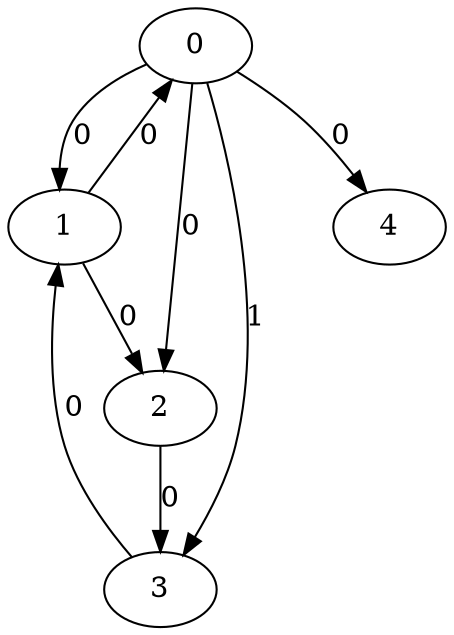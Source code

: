 // Source:553 Canonical: -1 0 0 1 0 0 -1 0 -1 -1 -1 -1 -1 0 -1 -1 0 -1 -1 -1 -1 -1 -1 -1 -1
digraph HRA_from_553_graph_000 {
  0 -> 1 [label="0"];
  0 -> 2 [label="0"];
  0 -> 3 [label="1"];
  1 -> 0 [label="0"];
  1 -> 2 [label="0"];
  2 -> 3 [label="0"];
  3 -> 1 [label="0"];
  0 -> 4 [label="0"];
}

// Source:553 Canonical: -1 0 0 1 0 0 -1 0 -1 -1 -1 -1 -1 0 -1 -1 0 -1 -1 -1 0 -1 -1 -1 -1
digraph HRA_from_553_graph_001 {
  0 -> 1 [label="0"];
  0 -> 2 [label="0"];
  0 -> 3 [label="1"];
  1 -> 0 [label="0"];
  1 -> 2 [label="0"];
  2 -> 3 [label="0"];
  3 -> 1 [label="0"];
  0 -> 4 [label="0"];
  4 -> 0 [label="0"];
}

// Source:553 Canonical: -1 0 0 1 -1 0 -1 0 -1 0 -1 -1 -1 0 -1 -1 0 -1 -1 -1 -1 -1 -1 -1 -1
digraph HRA_from_553_graph_002 {
  0 -> 1 [label="0"];
  0 -> 2 [label="0"];
  0 -> 3 [label="1"];
  1 -> 0 [label="0"];
  1 -> 2 [label="0"];
  2 -> 3 [label="0"];
  3 -> 1 [label="0"];
  1 -> 4 [label="0"];
}

// Source:553 Canonical: -1 0 0 1 0 0 -1 0 -1 0 -1 -1 -1 0 -1 -1 0 -1 -1 -1 -1 -1 -1 -1 -1
digraph HRA_from_553_graph_003 {
  0 -> 1 [label="0"];
  0 -> 2 [label="0"];
  0 -> 3 [label="1"];
  1 -> 0 [label="0"];
  1 -> 2 [label="0"];
  2 -> 3 [label="0"];
  3 -> 1 [label="0"];
  0 -> 4 [label="0"];
  1 -> 4 [label="0"];
}

// Source:553 Canonical: -1 0 0 1 -1 0 -1 0 -1 0 -1 -1 -1 0 -1 -1 0 -1 -1 -1 0 -1 -1 -1 -1
digraph HRA_from_553_graph_004 {
  0 -> 1 [label="0"];
  0 -> 2 [label="0"];
  0 -> 3 [label="1"];
  1 -> 0 [label="0"];
  1 -> 2 [label="0"];
  2 -> 3 [label="0"];
  3 -> 1 [label="0"];
  4 -> 0 [label="0"];
  1 -> 4 [label="0"];
}

// Source:553 Canonical: -1 0 0 1 0 0 -1 0 -1 0 -1 -1 -1 0 -1 -1 0 -1 -1 -1 0 -1 -1 -1 -1
digraph HRA_from_553_graph_005 {
  0 -> 1 [label="0"];
  0 -> 2 [label="0"];
  0 -> 3 [label="1"];
  1 -> 0 [label="0"];
  1 -> 2 [label="0"];
  2 -> 3 [label="0"];
  3 -> 1 [label="0"];
  0 -> 4 [label="0"];
  4 -> 0 [label="0"];
  1 -> 4 [label="0"];
}

// Source:553 Canonical: -1 0 0 1 0 0 -1 0 -1 -1 -1 -1 -1 0 -1 -1 0 -1 -1 -1 -1 0 -1 -1 -1
digraph HRA_from_553_graph_006 {
  0 -> 1 [label="0"];
  0 -> 2 [label="0"];
  0 -> 3 [label="1"];
  1 -> 0 [label="0"];
  1 -> 2 [label="0"];
  2 -> 3 [label="0"];
  3 -> 1 [label="0"];
  0 -> 4 [label="0"];
  4 -> 1 [label="0"];
}

// Source:553 Canonical: -1 0 0 1 0 0 -1 0 -1 -1 -1 -1 -1 0 -1 -1 0 -1 -1 -1 0 0 -1 -1 -1
digraph HRA_from_553_graph_007 {
  0 -> 1 [label="0"];
  0 -> 2 [label="0"];
  0 -> 3 [label="1"];
  1 -> 0 [label="0"];
  1 -> 2 [label="0"];
  2 -> 3 [label="0"];
  3 -> 1 [label="0"];
  0 -> 4 [label="0"];
  4 -> 0 [label="0"];
  4 -> 1 [label="0"];
}

// Source:553 Canonical: -1 0 0 1 -1 0 -1 0 -1 0 -1 -1 -1 0 -1 -1 0 -1 -1 -1 -1 0 -1 -1 -1
digraph HRA_from_553_graph_008 {
  0 -> 1 [label="0"];
  0 -> 2 [label="0"];
  0 -> 3 [label="1"];
  1 -> 0 [label="0"];
  1 -> 2 [label="0"];
  2 -> 3 [label="0"];
  3 -> 1 [label="0"];
  1 -> 4 [label="0"];
  4 -> 1 [label="0"];
}

// Source:553 Canonical: -1 0 0 1 0 0 -1 0 -1 0 -1 -1 -1 0 -1 -1 0 -1 -1 -1 -1 0 -1 -1 -1
digraph HRA_from_553_graph_009 {
  0 -> 1 [label="0"];
  0 -> 2 [label="0"];
  0 -> 3 [label="1"];
  1 -> 0 [label="0"];
  1 -> 2 [label="0"];
  2 -> 3 [label="0"];
  3 -> 1 [label="0"];
  0 -> 4 [label="0"];
  1 -> 4 [label="0"];
  4 -> 1 [label="0"];
}

// Source:553 Canonical: -1 0 0 1 -1 0 -1 0 -1 0 -1 -1 -1 0 -1 -1 0 -1 -1 -1 0 0 -1 -1 -1
digraph HRA_from_553_graph_010 {
  0 -> 1 [label="0"];
  0 -> 2 [label="0"];
  0 -> 3 [label="1"];
  1 -> 0 [label="0"];
  1 -> 2 [label="0"];
  2 -> 3 [label="0"];
  3 -> 1 [label="0"];
  4 -> 0 [label="0"];
  1 -> 4 [label="0"];
  4 -> 1 [label="0"];
}

// Source:553 Canonical: -1 0 0 1 0 0 -1 0 -1 0 -1 -1 -1 0 -1 -1 0 -1 -1 -1 0 0 -1 -1 -1
digraph HRA_from_553_graph_011 {
  0 -> 1 [label="0"];
  0 -> 2 [label="0"];
  0 -> 3 [label="1"];
  1 -> 0 [label="0"];
  1 -> 2 [label="0"];
  2 -> 3 [label="0"];
  3 -> 1 [label="0"];
  0 -> 4 [label="0"];
  4 -> 0 [label="0"];
  1 -> 4 [label="0"];
  4 -> 1 [label="0"];
}

// Source:553 Canonical: -1 0 0 1 -1 0 -1 0 -1 -1 -1 -1 -1 0 0 -1 0 -1 -1 -1 -1 -1 -1 -1 -1
digraph HRA_from_553_graph_012 {
  0 -> 1 [label="0"];
  0 -> 2 [label="0"];
  0 -> 3 [label="1"];
  1 -> 0 [label="0"];
  1 -> 2 [label="0"];
  2 -> 3 [label="0"];
  3 -> 1 [label="0"];
  2 -> 4 [label="0"];
}

// Source:553 Canonical: -1 0 0 1 0 0 -1 0 -1 -1 -1 -1 -1 0 0 -1 0 -1 -1 -1 -1 -1 -1 -1 -1
digraph HRA_from_553_graph_013 {
  0 -> 1 [label="0"];
  0 -> 2 [label="0"];
  0 -> 3 [label="1"];
  1 -> 0 [label="0"];
  1 -> 2 [label="0"];
  2 -> 3 [label="0"];
  3 -> 1 [label="0"];
  0 -> 4 [label="0"];
  2 -> 4 [label="0"];
}

// Source:553 Canonical: -1 0 0 1 -1 0 -1 0 -1 -1 -1 -1 -1 0 0 -1 0 -1 -1 -1 0 -1 -1 -1 -1
digraph HRA_from_553_graph_014 {
  0 -> 1 [label="0"];
  0 -> 2 [label="0"];
  0 -> 3 [label="1"];
  1 -> 0 [label="0"];
  1 -> 2 [label="0"];
  2 -> 3 [label="0"];
  3 -> 1 [label="0"];
  4 -> 0 [label="0"];
  2 -> 4 [label="0"];
}

// Source:553 Canonical: -1 0 0 1 0 0 -1 0 -1 -1 -1 -1 -1 0 0 -1 0 -1 -1 -1 0 -1 -1 -1 -1
digraph HRA_from_553_graph_015 {
  0 -> 1 [label="0"];
  0 -> 2 [label="0"];
  0 -> 3 [label="1"];
  1 -> 0 [label="0"];
  1 -> 2 [label="0"];
  2 -> 3 [label="0"];
  3 -> 1 [label="0"];
  0 -> 4 [label="0"];
  4 -> 0 [label="0"];
  2 -> 4 [label="0"];
}

// Source:553 Canonical: -1 0 0 1 -1 0 -1 0 -1 0 -1 -1 -1 0 0 -1 0 -1 -1 -1 -1 -1 -1 -1 -1
digraph HRA_from_553_graph_016 {
  0 -> 1 [label="0"];
  0 -> 2 [label="0"];
  0 -> 3 [label="1"];
  1 -> 0 [label="0"];
  1 -> 2 [label="0"];
  2 -> 3 [label="0"];
  3 -> 1 [label="0"];
  1 -> 4 [label="0"];
  2 -> 4 [label="0"];
}

// Source:553 Canonical: -1 0 0 1 0 0 -1 0 -1 0 -1 -1 -1 0 0 -1 0 -1 -1 -1 -1 -1 -1 -1 -1
digraph HRA_from_553_graph_017 {
  0 -> 1 [label="0"];
  0 -> 2 [label="0"];
  0 -> 3 [label="1"];
  1 -> 0 [label="0"];
  1 -> 2 [label="0"];
  2 -> 3 [label="0"];
  3 -> 1 [label="0"];
  0 -> 4 [label="0"];
  1 -> 4 [label="0"];
  2 -> 4 [label="0"];
}

// Source:553 Canonical: -1 0 0 1 -1 0 -1 0 -1 0 -1 -1 -1 0 0 -1 0 -1 -1 -1 0 -1 -1 -1 -1
digraph HRA_from_553_graph_018 {
  0 -> 1 [label="0"];
  0 -> 2 [label="0"];
  0 -> 3 [label="1"];
  1 -> 0 [label="0"];
  1 -> 2 [label="0"];
  2 -> 3 [label="0"];
  3 -> 1 [label="0"];
  4 -> 0 [label="0"];
  1 -> 4 [label="0"];
  2 -> 4 [label="0"];
}

// Source:553 Canonical: -1 0 0 1 0 0 -1 0 -1 0 -1 -1 -1 0 0 -1 0 -1 -1 -1 0 -1 -1 -1 -1
digraph HRA_from_553_graph_019 {
  0 -> 1 [label="0"];
  0 -> 2 [label="0"];
  0 -> 3 [label="1"];
  1 -> 0 [label="0"];
  1 -> 2 [label="0"];
  2 -> 3 [label="0"];
  3 -> 1 [label="0"];
  0 -> 4 [label="0"];
  4 -> 0 [label="0"];
  1 -> 4 [label="0"];
  2 -> 4 [label="0"];
}

// Source:553 Canonical: -1 0 0 1 -1 0 -1 0 -1 -1 -1 -1 -1 0 0 -1 0 -1 -1 -1 -1 0 -1 -1 -1
digraph HRA_from_553_graph_020 {
  0 -> 1 [label="0"];
  0 -> 2 [label="0"];
  0 -> 3 [label="1"];
  1 -> 0 [label="0"];
  1 -> 2 [label="0"];
  2 -> 3 [label="0"];
  3 -> 1 [label="0"];
  4 -> 1 [label="0"];
  2 -> 4 [label="0"];
}

// Source:553 Canonical: -1 0 0 1 0 0 -1 0 -1 -1 -1 -1 -1 0 0 -1 0 -1 -1 -1 -1 0 -1 -1 -1
digraph HRA_from_553_graph_021 {
  0 -> 1 [label="0"];
  0 -> 2 [label="0"];
  0 -> 3 [label="1"];
  1 -> 0 [label="0"];
  1 -> 2 [label="0"];
  2 -> 3 [label="0"];
  3 -> 1 [label="0"];
  0 -> 4 [label="0"];
  4 -> 1 [label="0"];
  2 -> 4 [label="0"];
}

// Source:553 Canonical: -1 0 0 1 -1 0 -1 0 -1 -1 -1 -1 -1 0 0 -1 0 -1 -1 -1 0 0 -1 -1 -1
digraph HRA_from_553_graph_022 {
  0 -> 1 [label="0"];
  0 -> 2 [label="0"];
  0 -> 3 [label="1"];
  1 -> 0 [label="0"];
  1 -> 2 [label="0"];
  2 -> 3 [label="0"];
  3 -> 1 [label="0"];
  4 -> 0 [label="0"];
  4 -> 1 [label="0"];
  2 -> 4 [label="0"];
}

// Source:553 Canonical: -1 0 0 1 0 0 -1 0 -1 -1 -1 -1 -1 0 0 -1 0 -1 -1 -1 0 0 -1 -1 -1
digraph HRA_from_553_graph_023 {
  0 -> 1 [label="0"];
  0 -> 2 [label="0"];
  0 -> 3 [label="1"];
  1 -> 0 [label="0"];
  1 -> 2 [label="0"];
  2 -> 3 [label="0"];
  3 -> 1 [label="0"];
  0 -> 4 [label="0"];
  4 -> 0 [label="0"];
  4 -> 1 [label="0"];
  2 -> 4 [label="0"];
}

// Source:553 Canonical: -1 0 0 1 -1 0 -1 0 -1 0 -1 -1 -1 0 0 -1 0 -1 -1 -1 -1 0 -1 -1 -1
digraph HRA_from_553_graph_024 {
  0 -> 1 [label="0"];
  0 -> 2 [label="0"];
  0 -> 3 [label="1"];
  1 -> 0 [label="0"];
  1 -> 2 [label="0"];
  2 -> 3 [label="0"];
  3 -> 1 [label="0"];
  1 -> 4 [label="0"];
  4 -> 1 [label="0"];
  2 -> 4 [label="0"];
}

// Source:553 Canonical: -1 0 0 1 0 0 -1 0 -1 0 -1 -1 -1 0 0 -1 0 -1 -1 -1 -1 0 -1 -1 -1
digraph HRA_from_553_graph_025 {
  0 -> 1 [label="0"];
  0 -> 2 [label="0"];
  0 -> 3 [label="1"];
  1 -> 0 [label="0"];
  1 -> 2 [label="0"];
  2 -> 3 [label="0"];
  3 -> 1 [label="0"];
  0 -> 4 [label="0"];
  1 -> 4 [label="0"];
  4 -> 1 [label="0"];
  2 -> 4 [label="0"];
}

// Source:553 Canonical: -1 0 0 1 -1 0 -1 0 -1 0 -1 -1 -1 0 0 -1 0 -1 -1 -1 0 0 -1 -1 -1
digraph HRA_from_553_graph_026 {
  0 -> 1 [label="0"];
  0 -> 2 [label="0"];
  0 -> 3 [label="1"];
  1 -> 0 [label="0"];
  1 -> 2 [label="0"];
  2 -> 3 [label="0"];
  3 -> 1 [label="0"];
  4 -> 0 [label="0"];
  1 -> 4 [label="0"];
  4 -> 1 [label="0"];
  2 -> 4 [label="0"];
}

// Source:553 Canonical: -1 0 0 1 0 0 -1 0 -1 0 -1 -1 -1 0 0 -1 0 -1 -1 -1 0 0 -1 -1 -1
digraph HRA_from_553_graph_027 {
  0 -> 1 [label="0"];
  0 -> 2 [label="0"];
  0 -> 3 [label="1"];
  1 -> 0 [label="0"];
  1 -> 2 [label="0"];
  2 -> 3 [label="0"];
  3 -> 1 [label="0"];
  0 -> 4 [label="0"];
  4 -> 0 [label="0"];
  1 -> 4 [label="0"];
  4 -> 1 [label="0"];
  2 -> 4 [label="0"];
}

// Source:553 Canonical: -1 0 0 1 0 0 -1 0 -1 -1 -1 -1 -1 0 -1 -1 0 -1 -1 -1 -1 -1 0 -1 -1
digraph HRA_from_553_graph_028 {
  0 -> 1 [label="0"];
  0 -> 2 [label="0"];
  0 -> 3 [label="1"];
  1 -> 0 [label="0"];
  1 -> 2 [label="0"];
  2 -> 3 [label="0"];
  3 -> 1 [label="0"];
  0 -> 4 [label="0"];
  4 -> 2 [label="0"];
}

// Source:553 Canonical: -1 0 0 1 0 0 -1 0 -1 -1 -1 -1 -1 0 -1 -1 0 -1 -1 -1 0 -1 0 -1 -1
digraph HRA_from_553_graph_029 {
  0 -> 1 [label="0"];
  0 -> 2 [label="0"];
  0 -> 3 [label="1"];
  1 -> 0 [label="0"];
  1 -> 2 [label="0"];
  2 -> 3 [label="0"];
  3 -> 1 [label="0"];
  0 -> 4 [label="0"];
  4 -> 0 [label="0"];
  4 -> 2 [label="0"];
}

// Source:553 Canonical: -1 0 0 1 -1 0 -1 0 -1 0 -1 -1 -1 0 -1 -1 0 -1 -1 -1 -1 -1 0 -1 -1
digraph HRA_from_553_graph_030 {
  0 -> 1 [label="0"];
  0 -> 2 [label="0"];
  0 -> 3 [label="1"];
  1 -> 0 [label="0"];
  1 -> 2 [label="0"];
  2 -> 3 [label="0"];
  3 -> 1 [label="0"];
  1 -> 4 [label="0"];
  4 -> 2 [label="0"];
}

// Source:553 Canonical: -1 0 0 1 0 0 -1 0 -1 0 -1 -1 -1 0 -1 -1 0 -1 -1 -1 -1 -1 0 -1 -1
digraph HRA_from_553_graph_031 {
  0 -> 1 [label="0"];
  0 -> 2 [label="0"];
  0 -> 3 [label="1"];
  1 -> 0 [label="0"];
  1 -> 2 [label="0"];
  2 -> 3 [label="0"];
  3 -> 1 [label="0"];
  0 -> 4 [label="0"];
  1 -> 4 [label="0"];
  4 -> 2 [label="0"];
}

// Source:553 Canonical: -1 0 0 1 -1 0 -1 0 -1 0 -1 -1 -1 0 -1 -1 0 -1 -1 -1 0 -1 0 -1 -1
digraph HRA_from_553_graph_032 {
  0 -> 1 [label="0"];
  0 -> 2 [label="0"];
  0 -> 3 [label="1"];
  1 -> 0 [label="0"];
  1 -> 2 [label="0"];
  2 -> 3 [label="0"];
  3 -> 1 [label="0"];
  4 -> 0 [label="0"];
  1 -> 4 [label="0"];
  4 -> 2 [label="0"];
}

// Source:553 Canonical: -1 0 0 1 0 0 -1 0 -1 0 -1 -1 -1 0 -1 -1 0 -1 -1 -1 0 -1 0 -1 -1
digraph HRA_from_553_graph_033 {
  0 -> 1 [label="0"];
  0 -> 2 [label="0"];
  0 -> 3 [label="1"];
  1 -> 0 [label="0"];
  1 -> 2 [label="0"];
  2 -> 3 [label="0"];
  3 -> 1 [label="0"];
  0 -> 4 [label="0"];
  4 -> 0 [label="0"];
  1 -> 4 [label="0"];
  4 -> 2 [label="0"];
}

// Source:553 Canonical: -1 0 0 1 0 0 -1 0 -1 -1 -1 -1 -1 0 -1 -1 0 -1 -1 -1 -1 0 0 -1 -1
digraph HRA_from_553_graph_034 {
  0 -> 1 [label="0"];
  0 -> 2 [label="0"];
  0 -> 3 [label="1"];
  1 -> 0 [label="0"];
  1 -> 2 [label="0"];
  2 -> 3 [label="0"];
  3 -> 1 [label="0"];
  0 -> 4 [label="0"];
  4 -> 1 [label="0"];
  4 -> 2 [label="0"];
}

// Source:553 Canonical: -1 0 0 1 0 0 -1 0 -1 -1 -1 -1 -1 0 -1 -1 0 -1 -1 -1 0 0 0 -1 -1
digraph HRA_from_553_graph_035 {
  0 -> 1 [label="0"];
  0 -> 2 [label="0"];
  0 -> 3 [label="1"];
  1 -> 0 [label="0"];
  1 -> 2 [label="0"];
  2 -> 3 [label="0"];
  3 -> 1 [label="0"];
  0 -> 4 [label="0"];
  4 -> 0 [label="0"];
  4 -> 1 [label="0"];
  4 -> 2 [label="0"];
}

// Source:553 Canonical: -1 0 0 1 -1 0 -1 0 -1 0 -1 -1 -1 0 -1 -1 0 -1 -1 -1 -1 0 0 -1 -1
digraph HRA_from_553_graph_036 {
  0 -> 1 [label="0"];
  0 -> 2 [label="0"];
  0 -> 3 [label="1"];
  1 -> 0 [label="0"];
  1 -> 2 [label="0"];
  2 -> 3 [label="0"];
  3 -> 1 [label="0"];
  1 -> 4 [label="0"];
  4 -> 1 [label="0"];
  4 -> 2 [label="0"];
}

// Source:553 Canonical: -1 0 0 1 0 0 -1 0 -1 0 -1 -1 -1 0 -1 -1 0 -1 -1 -1 -1 0 0 -1 -1
digraph HRA_from_553_graph_037 {
  0 -> 1 [label="0"];
  0 -> 2 [label="0"];
  0 -> 3 [label="1"];
  1 -> 0 [label="0"];
  1 -> 2 [label="0"];
  2 -> 3 [label="0"];
  3 -> 1 [label="0"];
  0 -> 4 [label="0"];
  1 -> 4 [label="0"];
  4 -> 1 [label="0"];
  4 -> 2 [label="0"];
}

// Source:553 Canonical: -1 0 0 1 -1 0 -1 0 -1 0 -1 -1 -1 0 -1 -1 0 -1 -1 -1 0 0 0 -1 -1
digraph HRA_from_553_graph_038 {
  0 -> 1 [label="0"];
  0 -> 2 [label="0"];
  0 -> 3 [label="1"];
  1 -> 0 [label="0"];
  1 -> 2 [label="0"];
  2 -> 3 [label="0"];
  3 -> 1 [label="0"];
  4 -> 0 [label="0"];
  1 -> 4 [label="0"];
  4 -> 1 [label="0"];
  4 -> 2 [label="0"];
}

// Source:553 Canonical: -1 0 0 1 0 0 -1 0 -1 0 -1 -1 -1 0 -1 -1 0 -1 -1 -1 0 0 0 -1 -1
digraph HRA_from_553_graph_039 {
  0 -> 1 [label="0"];
  0 -> 2 [label="0"];
  0 -> 3 [label="1"];
  1 -> 0 [label="0"];
  1 -> 2 [label="0"];
  2 -> 3 [label="0"];
  3 -> 1 [label="0"];
  0 -> 4 [label="0"];
  4 -> 0 [label="0"];
  1 -> 4 [label="0"];
  4 -> 1 [label="0"];
  4 -> 2 [label="0"];
}

// Source:553 Canonical: -1 0 0 1 -1 0 -1 0 -1 -1 -1 -1 -1 0 0 -1 0 -1 -1 -1 -1 -1 0 -1 -1
digraph HRA_from_553_graph_040 {
  0 -> 1 [label="0"];
  0 -> 2 [label="0"];
  0 -> 3 [label="1"];
  1 -> 0 [label="0"];
  1 -> 2 [label="0"];
  2 -> 3 [label="0"];
  3 -> 1 [label="0"];
  2 -> 4 [label="0"];
  4 -> 2 [label="0"];
}

// Source:553 Canonical: -1 0 0 1 0 0 -1 0 -1 -1 -1 -1 -1 0 0 -1 0 -1 -1 -1 -1 -1 0 -1 -1
digraph HRA_from_553_graph_041 {
  0 -> 1 [label="0"];
  0 -> 2 [label="0"];
  0 -> 3 [label="1"];
  1 -> 0 [label="0"];
  1 -> 2 [label="0"];
  2 -> 3 [label="0"];
  3 -> 1 [label="0"];
  0 -> 4 [label="0"];
  2 -> 4 [label="0"];
  4 -> 2 [label="0"];
}

// Source:553 Canonical: -1 0 0 1 -1 0 -1 0 -1 -1 -1 -1 -1 0 0 -1 0 -1 -1 -1 0 -1 0 -1 -1
digraph HRA_from_553_graph_042 {
  0 -> 1 [label="0"];
  0 -> 2 [label="0"];
  0 -> 3 [label="1"];
  1 -> 0 [label="0"];
  1 -> 2 [label="0"];
  2 -> 3 [label="0"];
  3 -> 1 [label="0"];
  4 -> 0 [label="0"];
  2 -> 4 [label="0"];
  4 -> 2 [label="0"];
}

// Source:553 Canonical: -1 0 0 1 0 0 -1 0 -1 -1 -1 -1 -1 0 0 -1 0 -1 -1 -1 0 -1 0 -1 -1
digraph HRA_from_553_graph_043 {
  0 -> 1 [label="0"];
  0 -> 2 [label="0"];
  0 -> 3 [label="1"];
  1 -> 0 [label="0"];
  1 -> 2 [label="0"];
  2 -> 3 [label="0"];
  3 -> 1 [label="0"];
  0 -> 4 [label="0"];
  4 -> 0 [label="0"];
  2 -> 4 [label="0"];
  4 -> 2 [label="0"];
}

// Source:553 Canonical: -1 0 0 1 -1 0 -1 0 -1 0 -1 -1 -1 0 0 -1 0 -1 -1 -1 -1 -1 0 -1 -1
digraph HRA_from_553_graph_044 {
  0 -> 1 [label="0"];
  0 -> 2 [label="0"];
  0 -> 3 [label="1"];
  1 -> 0 [label="0"];
  1 -> 2 [label="0"];
  2 -> 3 [label="0"];
  3 -> 1 [label="0"];
  1 -> 4 [label="0"];
  2 -> 4 [label="0"];
  4 -> 2 [label="0"];
}

// Source:553 Canonical: -1 0 0 1 0 0 -1 0 -1 0 -1 -1 -1 0 0 -1 0 -1 -1 -1 -1 -1 0 -1 -1
digraph HRA_from_553_graph_045 {
  0 -> 1 [label="0"];
  0 -> 2 [label="0"];
  0 -> 3 [label="1"];
  1 -> 0 [label="0"];
  1 -> 2 [label="0"];
  2 -> 3 [label="0"];
  3 -> 1 [label="0"];
  0 -> 4 [label="0"];
  1 -> 4 [label="0"];
  2 -> 4 [label="0"];
  4 -> 2 [label="0"];
}

// Source:553 Canonical: -1 0 0 1 -1 0 -1 0 -1 0 -1 -1 -1 0 0 -1 0 -1 -1 -1 0 -1 0 -1 -1
digraph HRA_from_553_graph_046 {
  0 -> 1 [label="0"];
  0 -> 2 [label="0"];
  0 -> 3 [label="1"];
  1 -> 0 [label="0"];
  1 -> 2 [label="0"];
  2 -> 3 [label="0"];
  3 -> 1 [label="0"];
  4 -> 0 [label="0"];
  1 -> 4 [label="0"];
  2 -> 4 [label="0"];
  4 -> 2 [label="0"];
}

// Source:553 Canonical: -1 0 0 1 0 0 -1 0 -1 0 -1 -1 -1 0 0 -1 0 -1 -1 -1 0 -1 0 -1 -1
digraph HRA_from_553_graph_047 {
  0 -> 1 [label="0"];
  0 -> 2 [label="0"];
  0 -> 3 [label="1"];
  1 -> 0 [label="0"];
  1 -> 2 [label="0"];
  2 -> 3 [label="0"];
  3 -> 1 [label="0"];
  0 -> 4 [label="0"];
  4 -> 0 [label="0"];
  1 -> 4 [label="0"];
  2 -> 4 [label="0"];
  4 -> 2 [label="0"];
}

// Source:553 Canonical: -1 0 0 1 -1 0 -1 0 -1 -1 -1 -1 -1 0 0 -1 0 -1 -1 -1 -1 0 0 -1 -1
digraph HRA_from_553_graph_048 {
  0 -> 1 [label="0"];
  0 -> 2 [label="0"];
  0 -> 3 [label="1"];
  1 -> 0 [label="0"];
  1 -> 2 [label="0"];
  2 -> 3 [label="0"];
  3 -> 1 [label="0"];
  4 -> 1 [label="0"];
  2 -> 4 [label="0"];
  4 -> 2 [label="0"];
}

// Source:553 Canonical: -1 0 0 1 0 0 -1 0 -1 -1 -1 -1 -1 0 0 -1 0 -1 -1 -1 -1 0 0 -1 -1
digraph HRA_from_553_graph_049 {
  0 -> 1 [label="0"];
  0 -> 2 [label="0"];
  0 -> 3 [label="1"];
  1 -> 0 [label="0"];
  1 -> 2 [label="0"];
  2 -> 3 [label="0"];
  3 -> 1 [label="0"];
  0 -> 4 [label="0"];
  4 -> 1 [label="0"];
  2 -> 4 [label="0"];
  4 -> 2 [label="0"];
}

// Source:553 Canonical: -1 0 0 1 -1 0 -1 0 -1 -1 -1 -1 -1 0 0 -1 0 -1 -1 -1 0 0 0 -1 -1
digraph HRA_from_553_graph_050 {
  0 -> 1 [label="0"];
  0 -> 2 [label="0"];
  0 -> 3 [label="1"];
  1 -> 0 [label="0"];
  1 -> 2 [label="0"];
  2 -> 3 [label="0"];
  3 -> 1 [label="0"];
  4 -> 0 [label="0"];
  4 -> 1 [label="0"];
  2 -> 4 [label="0"];
  4 -> 2 [label="0"];
}

// Source:553 Canonical: -1 0 0 1 0 0 -1 0 -1 -1 -1 -1 -1 0 0 -1 0 -1 -1 -1 0 0 0 -1 -1
digraph HRA_from_553_graph_051 {
  0 -> 1 [label="0"];
  0 -> 2 [label="0"];
  0 -> 3 [label="1"];
  1 -> 0 [label="0"];
  1 -> 2 [label="0"];
  2 -> 3 [label="0"];
  3 -> 1 [label="0"];
  0 -> 4 [label="0"];
  4 -> 0 [label="0"];
  4 -> 1 [label="0"];
  2 -> 4 [label="0"];
  4 -> 2 [label="0"];
}

// Source:553 Canonical: -1 0 0 1 -1 0 -1 0 -1 0 -1 -1 -1 0 0 -1 0 -1 -1 -1 -1 0 0 -1 -1
digraph HRA_from_553_graph_052 {
  0 -> 1 [label="0"];
  0 -> 2 [label="0"];
  0 -> 3 [label="1"];
  1 -> 0 [label="0"];
  1 -> 2 [label="0"];
  2 -> 3 [label="0"];
  3 -> 1 [label="0"];
  1 -> 4 [label="0"];
  4 -> 1 [label="0"];
  2 -> 4 [label="0"];
  4 -> 2 [label="0"];
}

// Source:553 Canonical: -1 0 0 1 0 0 -1 0 -1 0 -1 -1 -1 0 0 -1 0 -1 -1 -1 -1 0 0 -1 -1
digraph HRA_from_553_graph_053 {
  0 -> 1 [label="0"];
  0 -> 2 [label="0"];
  0 -> 3 [label="1"];
  1 -> 0 [label="0"];
  1 -> 2 [label="0"];
  2 -> 3 [label="0"];
  3 -> 1 [label="0"];
  0 -> 4 [label="0"];
  1 -> 4 [label="0"];
  4 -> 1 [label="0"];
  2 -> 4 [label="0"];
  4 -> 2 [label="0"];
}

// Source:553 Canonical: -1 0 0 1 -1 0 -1 0 -1 0 -1 -1 -1 0 0 -1 0 -1 -1 -1 0 0 0 -1 -1
digraph HRA_from_553_graph_054 {
  0 -> 1 [label="0"];
  0 -> 2 [label="0"];
  0 -> 3 [label="1"];
  1 -> 0 [label="0"];
  1 -> 2 [label="0"];
  2 -> 3 [label="0"];
  3 -> 1 [label="0"];
  4 -> 0 [label="0"];
  1 -> 4 [label="0"];
  4 -> 1 [label="0"];
  2 -> 4 [label="0"];
  4 -> 2 [label="0"];
}

// Source:553 Canonical: -1 0 0 1 0 0 -1 0 -1 0 -1 -1 -1 0 0 -1 0 -1 -1 -1 0 0 0 -1 -1
digraph HRA_from_553_graph_055 {
  0 -> 1 [label="0"];
  0 -> 2 [label="0"];
  0 -> 3 [label="1"];
  1 -> 0 [label="0"];
  1 -> 2 [label="0"];
  2 -> 3 [label="0"];
  3 -> 1 [label="0"];
  0 -> 4 [label="0"];
  4 -> 0 [label="0"];
  1 -> 4 [label="0"];
  4 -> 1 [label="0"];
  2 -> 4 [label="0"];
  4 -> 2 [label="0"];
}

// Source:553 Canonical: -1 0 0 1 -1 0 -1 0 -1 -1 -1 -1 -1 0 -1 -1 0 -1 -1 0 -1 -1 -1 -1 -1
digraph HRA_from_553_graph_056 {
  0 -> 1 [label="0"];
  0 -> 2 [label="0"];
  0 -> 3 [label="1"];
  1 -> 0 [label="0"];
  1 -> 2 [label="0"];
  2 -> 3 [label="0"];
  3 -> 1 [label="0"];
  3 -> 4 [label="0"];
}

// Source:553 Canonical: -1 0 0 1 0 0 -1 0 -1 -1 -1 -1 -1 0 -1 -1 0 -1 -1 0 -1 -1 -1 -1 -1
digraph HRA_from_553_graph_057 {
  0 -> 1 [label="0"];
  0 -> 2 [label="0"];
  0 -> 3 [label="1"];
  1 -> 0 [label="0"];
  1 -> 2 [label="0"];
  2 -> 3 [label="0"];
  3 -> 1 [label="0"];
  0 -> 4 [label="0"];
  3 -> 4 [label="0"];
}

// Source:553 Canonical: -1 0 0 1 -1 0 -1 0 -1 -1 -1 -1 -1 0 -1 -1 0 -1 -1 0 0 -1 -1 -1 -1
digraph HRA_from_553_graph_058 {
  0 -> 1 [label="0"];
  0 -> 2 [label="0"];
  0 -> 3 [label="1"];
  1 -> 0 [label="0"];
  1 -> 2 [label="0"];
  2 -> 3 [label="0"];
  3 -> 1 [label="0"];
  4 -> 0 [label="0"];
  3 -> 4 [label="0"];
}

// Source:553 Canonical: -1 0 0 1 0 0 -1 0 -1 -1 -1 -1 -1 0 -1 -1 0 -1 -1 0 0 -1 -1 -1 -1
digraph HRA_from_553_graph_059 {
  0 -> 1 [label="0"];
  0 -> 2 [label="0"];
  0 -> 3 [label="1"];
  1 -> 0 [label="0"];
  1 -> 2 [label="0"];
  2 -> 3 [label="0"];
  3 -> 1 [label="0"];
  0 -> 4 [label="0"];
  4 -> 0 [label="0"];
  3 -> 4 [label="0"];
}

// Source:553 Canonical: -1 0 0 1 -1 0 -1 0 -1 0 -1 -1 -1 0 -1 -1 0 -1 -1 0 -1 -1 -1 -1 -1
digraph HRA_from_553_graph_060 {
  0 -> 1 [label="0"];
  0 -> 2 [label="0"];
  0 -> 3 [label="1"];
  1 -> 0 [label="0"];
  1 -> 2 [label="0"];
  2 -> 3 [label="0"];
  3 -> 1 [label="0"];
  1 -> 4 [label="0"];
  3 -> 4 [label="0"];
}

// Source:553 Canonical: -1 0 0 1 0 0 -1 0 -1 0 -1 -1 -1 0 -1 -1 0 -1 -1 0 -1 -1 -1 -1 -1
digraph HRA_from_553_graph_061 {
  0 -> 1 [label="0"];
  0 -> 2 [label="0"];
  0 -> 3 [label="1"];
  1 -> 0 [label="0"];
  1 -> 2 [label="0"];
  2 -> 3 [label="0"];
  3 -> 1 [label="0"];
  0 -> 4 [label="0"];
  1 -> 4 [label="0"];
  3 -> 4 [label="0"];
}

// Source:553 Canonical: -1 0 0 1 -1 0 -1 0 -1 0 -1 -1 -1 0 -1 -1 0 -1 -1 0 0 -1 -1 -1 -1
digraph HRA_from_553_graph_062 {
  0 -> 1 [label="0"];
  0 -> 2 [label="0"];
  0 -> 3 [label="1"];
  1 -> 0 [label="0"];
  1 -> 2 [label="0"];
  2 -> 3 [label="0"];
  3 -> 1 [label="0"];
  4 -> 0 [label="0"];
  1 -> 4 [label="0"];
  3 -> 4 [label="0"];
}

// Source:553 Canonical: -1 0 0 1 0 0 -1 0 -1 0 -1 -1 -1 0 -1 -1 0 -1 -1 0 0 -1 -1 -1 -1
digraph HRA_from_553_graph_063 {
  0 -> 1 [label="0"];
  0 -> 2 [label="0"];
  0 -> 3 [label="1"];
  1 -> 0 [label="0"];
  1 -> 2 [label="0"];
  2 -> 3 [label="0"];
  3 -> 1 [label="0"];
  0 -> 4 [label="0"];
  4 -> 0 [label="0"];
  1 -> 4 [label="0"];
  3 -> 4 [label="0"];
}

// Source:553 Canonical: -1 0 0 1 -1 0 -1 0 -1 -1 -1 -1 -1 0 -1 -1 0 -1 -1 0 -1 0 -1 -1 -1
digraph HRA_from_553_graph_064 {
  0 -> 1 [label="0"];
  0 -> 2 [label="0"];
  0 -> 3 [label="1"];
  1 -> 0 [label="0"];
  1 -> 2 [label="0"];
  2 -> 3 [label="0"];
  3 -> 1 [label="0"];
  4 -> 1 [label="0"];
  3 -> 4 [label="0"];
}

// Source:553 Canonical: -1 0 0 1 0 0 -1 0 -1 -1 -1 -1 -1 0 -1 -1 0 -1 -1 0 -1 0 -1 -1 -1
digraph HRA_from_553_graph_065 {
  0 -> 1 [label="0"];
  0 -> 2 [label="0"];
  0 -> 3 [label="1"];
  1 -> 0 [label="0"];
  1 -> 2 [label="0"];
  2 -> 3 [label="0"];
  3 -> 1 [label="0"];
  0 -> 4 [label="0"];
  4 -> 1 [label="0"];
  3 -> 4 [label="0"];
}

// Source:553 Canonical: -1 0 0 1 -1 0 -1 0 -1 -1 -1 -1 -1 0 -1 -1 0 -1 -1 0 0 0 -1 -1 -1
digraph HRA_from_553_graph_066 {
  0 -> 1 [label="0"];
  0 -> 2 [label="0"];
  0 -> 3 [label="1"];
  1 -> 0 [label="0"];
  1 -> 2 [label="0"];
  2 -> 3 [label="0"];
  3 -> 1 [label="0"];
  4 -> 0 [label="0"];
  4 -> 1 [label="0"];
  3 -> 4 [label="0"];
}

// Source:553 Canonical: -1 0 0 1 0 0 -1 0 -1 -1 -1 -1 -1 0 -1 -1 0 -1 -1 0 0 0 -1 -1 -1
digraph HRA_from_553_graph_067 {
  0 -> 1 [label="0"];
  0 -> 2 [label="0"];
  0 -> 3 [label="1"];
  1 -> 0 [label="0"];
  1 -> 2 [label="0"];
  2 -> 3 [label="0"];
  3 -> 1 [label="0"];
  0 -> 4 [label="0"];
  4 -> 0 [label="0"];
  4 -> 1 [label="0"];
  3 -> 4 [label="0"];
}

// Source:553 Canonical: -1 0 0 1 -1 0 -1 0 -1 0 -1 -1 -1 0 -1 -1 0 -1 -1 0 -1 0 -1 -1 -1
digraph HRA_from_553_graph_068 {
  0 -> 1 [label="0"];
  0 -> 2 [label="0"];
  0 -> 3 [label="1"];
  1 -> 0 [label="0"];
  1 -> 2 [label="0"];
  2 -> 3 [label="0"];
  3 -> 1 [label="0"];
  1 -> 4 [label="0"];
  4 -> 1 [label="0"];
  3 -> 4 [label="0"];
}

// Source:553 Canonical: -1 0 0 1 0 0 -1 0 -1 0 -1 -1 -1 0 -1 -1 0 -1 -1 0 -1 0 -1 -1 -1
digraph HRA_from_553_graph_069 {
  0 -> 1 [label="0"];
  0 -> 2 [label="0"];
  0 -> 3 [label="1"];
  1 -> 0 [label="0"];
  1 -> 2 [label="0"];
  2 -> 3 [label="0"];
  3 -> 1 [label="0"];
  0 -> 4 [label="0"];
  1 -> 4 [label="0"];
  4 -> 1 [label="0"];
  3 -> 4 [label="0"];
}

// Source:553 Canonical: -1 0 0 1 -1 0 -1 0 -1 0 -1 -1 -1 0 -1 -1 0 -1 -1 0 0 0 -1 -1 -1
digraph HRA_from_553_graph_070 {
  0 -> 1 [label="0"];
  0 -> 2 [label="0"];
  0 -> 3 [label="1"];
  1 -> 0 [label="0"];
  1 -> 2 [label="0"];
  2 -> 3 [label="0"];
  3 -> 1 [label="0"];
  4 -> 0 [label="0"];
  1 -> 4 [label="0"];
  4 -> 1 [label="0"];
  3 -> 4 [label="0"];
}

// Source:553 Canonical: -1 0 0 1 0 0 -1 0 -1 0 -1 -1 -1 0 -1 -1 0 -1 -1 0 0 0 -1 -1 -1
digraph HRA_from_553_graph_071 {
  0 -> 1 [label="0"];
  0 -> 2 [label="0"];
  0 -> 3 [label="1"];
  1 -> 0 [label="0"];
  1 -> 2 [label="0"];
  2 -> 3 [label="0"];
  3 -> 1 [label="0"];
  0 -> 4 [label="0"];
  4 -> 0 [label="0"];
  1 -> 4 [label="0"];
  4 -> 1 [label="0"];
  3 -> 4 [label="0"];
}

// Source:553 Canonical: -1 0 0 1 -1 0 -1 0 -1 -1 -1 -1 -1 0 0 -1 0 -1 -1 0 -1 -1 -1 -1 -1
digraph HRA_from_553_graph_072 {
  0 -> 1 [label="0"];
  0 -> 2 [label="0"];
  0 -> 3 [label="1"];
  1 -> 0 [label="0"];
  1 -> 2 [label="0"];
  2 -> 3 [label="0"];
  3 -> 1 [label="0"];
  2 -> 4 [label="0"];
  3 -> 4 [label="0"];
}

// Source:553 Canonical: -1 0 0 1 0 0 -1 0 -1 -1 -1 -1 -1 0 0 -1 0 -1 -1 0 -1 -1 -1 -1 -1
digraph HRA_from_553_graph_073 {
  0 -> 1 [label="0"];
  0 -> 2 [label="0"];
  0 -> 3 [label="1"];
  1 -> 0 [label="0"];
  1 -> 2 [label="0"];
  2 -> 3 [label="0"];
  3 -> 1 [label="0"];
  0 -> 4 [label="0"];
  2 -> 4 [label="0"];
  3 -> 4 [label="0"];
}

// Source:553 Canonical: -1 0 0 1 -1 0 -1 0 -1 -1 -1 -1 -1 0 0 -1 0 -1 -1 0 0 -1 -1 -1 -1
digraph HRA_from_553_graph_074 {
  0 -> 1 [label="0"];
  0 -> 2 [label="0"];
  0 -> 3 [label="1"];
  1 -> 0 [label="0"];
  1 -> 2 [label="0"];
  2 -> 3 [label="0"];
  3 -> 1 [label="0"];
  4 -> 0 [label="0"];
  2 -> 4 [label="0"];
  3 -> 4 [label="0"];
}

// Source:553 Canonical: -1 0 0 1 0 0 -1 0 -1 -1 -1 -1 -1 0 0 -1 0 -1 -1 0 0 -1 -1 -1 -1
digraph HRA_from_553_graph_075 {
  0 -> 1 [label="0"];
  0 -> 2 [label="0"];
  0 -> 3 [label="1"];
  1 -> 0 [label="0"];
  1 -> 2 [label="0"];
  2 -> 3 [label="0"];
  3 -> 1 [label="0"];
  0 -> 4 [label="0"];
  4 -> 0 [label="0"];
  2 -> 4 [label="0"];
  3 -> 4 [label="0"];
}

// Source:553 Canonical: -1 0 0 1 -1 0 -1 0 -1 0 -1 -1 -1 0 0 -1 0 -1 -1 0 -1 -1 -1 -1 -1
digraph HRA_from_553_graph_076 {
  0 -> 1 [label="0"];
  0 -> 2 [label="0"];
  0 -> 3 [label="1"];
  1 -> 0 [label="0"];
  1 -> 2 [label="0"];
  2 -> 3 [label="0"];
  3 -> 1 [label="0"];
  1 -> 4 [label="0"];
  2 -> 4 [label="0"];
  3 -> 4 [label="0"];
}

// Source:553 Canonical: -1 0 0 1 0 0 -1 0 -1 0 -1 -1 -1 0 0 -1 0 -1 -1 0 -1 -1 -1 -1 -1
digraph HRA_from_553_graph_077 {
  0 -> 1 [label="0"];
  0 -> 2 [label="0"];
  0 -> 3 [label="1"];
  1 -> 0 [label="0"];
  1 -> 2 [label="0"];
  2 -> 3 [label="0"];
  3 -> 1 [label="0"];
  0 -> 4 [label="0"];
  1 -> 4 [label="0"];
  2 -> 4 [label="0"];
  3 -> 4 [label="0"];
}

// Source:553 Canonical: -1 0 0 1 -1 0 -1 0 -1 0 -1 -1 -1 0 0 -1 0 -1 -1 0 0 -1 -1 -1 -1
digraph HRA_from_553_graph_078 {
  0 -> 1 [label="0"];
  0 -> 2 [label="0"];
  0 -> 3 [label="1"];
  1 -> 0 [label="0"];
  1 -> 2 [label="0"];
  2 -> 3 [label="0"];
  3 -> 1 [label="0"];
  4 -> 0 [label="0"];
  1 -> 4 [label="0"];
  2 -> 4 [label="0"];
  3 -> 4 [label="0"];
}

// Source:553 Canonical: -1 0 0 1 0 0 -1 0 -1 0 -1 -1 -1 0 0 -1 0 -1 -1 0 0 -1 -1 -1 -1
digraph HRA_from_553_graph_079 {
  0 -> 1 [label="0"];
  0 -> 2 [label="0"];
  0 -> 3 [label="1"];
  1 -> 0 [label="0"];
  1 -> 2 [label="0"];
  2 -> 3 [label="0"];
  3 -> 1 [label="0"];
  0 -> 4 [label="0"];
  4 -> 0 [label="0"];
  1 -> 4 [label="0"];
  2 -> 4 [label="0"];
  3 -> 4 [label="0"];
}

// Source:553 Canonical: -1 0 0 1 -1 0 -1 0 -1 -1 -1 -1 -1 0 0 -1 0 -1 -1 0 -1 0 -1 -1 -1
digraph HRA_from_553_graph_080 {
  0 -> 1 [label="0"];
  0 -> 2 [label="0"];
  0 -> 3 [label="1"];
  1 -> 0 [label="0"];
  1 -> 2 [label="0"];
  2 -> 3 [label="0"];
  3 -> 1 [label="0"];
  4 -> 1 [label="0"];
  2 -> 4 [label="0"];
  3 -> 4 [label="0"];
}

// Source:553 Canonical: -1 0 0 1 0 0 -1 0 -1 -1 -1 -1 -1 0 0 -1 0 -1 -1 0 -1 0 -1 -1 -1
digraph HRA_from_553_graph_081 {
  0 -> 1 [label="0"];
  0 -> 2 [label="0"];
  0 -> 3 [label="1"];
  1 -> 0 [label="0"];
  1 -> 2 [label="0"];
  2 -> 3 [label="0"];
  3 -> 1 [label="0"];
  0 -> 4 [label="0"];
  4 -> 1 [label="0"];
  2 -> 4 [label="0"];
  3 -> 4 [label="0"];
}

// Source:553 Canonical: -1 0 0 1 -1 0 -1 0 -1 -1 -1 -1 -1 0 0 -1 0 -1 -1 0 0 0 -1 -1 -1
digraph HRA_from_553_graph_082 {
  0 -> 1 [label="0"];
  0 -> 2 [label="0"];
  0 -> 3 [label="1"];
  1 -> 0 [label="0"];
  1 -> 2 [label="0"];
  2 -> 3 [label="0"];
  3 -> 1 [label="0"];
  4 -> 0 [label="0"];
  4 -> 1 [label="0"];
  2 -> 4 [label="0"];
  3 -> 4 [label="0"];
}

// Source:553 Canonical: -1 0 0 1 0 0 -1 0 -1 -1 -1 -1 -1 0 0 -1 0 -1 -1 0 0 0 -1 -1 -1
digraph HRA_from_553_graph_083 {
  0 -> 1 [label="0"];
  0 -> 2 [label="0"];
  0 -> 3 [label="1"];
  1 -> 0 [label="0"];
  1 -> 2 [label="0"];
  2 -> 3 [label="0"];
  3 -> 1 [label="0"];
  0 -> 4 [label="0"];
  4 -> 0 [label="0"];
  4 -> 1 [label="0"];
  2 -> 4 [label="0"];
  3 -> 4 [label="0"];
}

// Source:553 Canonical: -1 0 0 1 -1 0 -1 0 -1 0 -1 -1 -1 0 0 -1 0 -1 -1 0 -1 0 -1 -1 -1
digraph HRA_from_553_graph_084 {
  0 -> 1 [label="0"];
  0 -> 2 [label="0"];
  0 -> 3 [label="1"];
  1 -> 0 [label="0"];
  1 -> 2 [label="0"];
  2 -> 3 [label="0"];
  3 -> 1 [label="0"];
  1 -> 4 [label="0"];
  4 -> 1 [label="0"];
  2 -> 4 [label="0"];
  3 -> 4 [label="0"];
}

// Source:553 Canonical: -1 0 0 1 0 0 -1 0 -1 0 -1 -1 -1 0 0 -1 0 -1 -1 0 -1 0 -1 -1 -1
digraph HRA_from_553_graph_085 {
  0 -> 1 [label="0"];
  0 -> 2 [label="0"];
  0 -> 3 [label="1"];
  1 -> 0 [label="0"];
  1 -> 2 [label="0"];
  2 -> 3 [label="0"];
  3 -> 1 [label="0"];
  0 -> 4 [label="0"];
  1 -> 4 [label="0"];
  4 -> 1 [label="0"];
  2 -> 4 [label="0"];
  3 -> 4 [label="0"];
}

// Source:553 Canonical: -1 0 0 1 -1 0 -1 0 -1 0 -1 -1 -1 0 0 -1 0 -1 -1 0 0 0 -1 -1 -1
digraph HRA_from_553_graph_086 {
  0 -> 1 [label="0"];
  0 -> 2 [label="0"];
  0 -> 3 [label="1"];
  1 -> 0 [label="0"];
  1 -> 2 [label="0"];
  2 -> 3 [label="0"];
  3 -> 1 [label="0"];
  4 -> 0 [label="0"];
  1 -> 4 [label="0"];
  4 -> 1 [label="0"];
  2 -> 4 [label="0"];
  3 -> 4 [label="0"];
}

// Source:553 Canonical: -1 0 0 1 0 0 -1 0 -1 0 -1 -1 -1 0 0 -1 0 -1 -1 0 0 0 -1 -1 -1
digraph HRA_from_553_graph_087 {
  0 -> 1 [label="0"];
  0 -> 2 [label="0"];
  0 -> 3 [label="1"];
  1 -> 0 [label="0"];
  1 -> 2 [label="0"];
  2 -> 3 [label="0"];
  3 -> 1 [label="0"];
  0 -> 4 [label="0"];
  4 -> 0 [label="0"];
  1 -> 4 [label="0"];
  4 -> 1 [label="0"];
  2 -> 4 [label="0"];
  3 -> 4 [label="0"];
}

// Source:553 Canonical: -1 0 0 1 -1 0 -1 0 -1 -1 -1 -1 -1 0 -1 -1 0 -1 -1 0 -1 -1 0 -1 -1
digraph HRA_from_553_graph_088 {
  0 -> 1 [label="0"];
  0 -> 2 [label="0"];
  0 -> 3 [label="1"];
  1 -> 0 [label="0"];
  1 -> 2 [label="0"];
  2 -> 3 [label="0"];
  3 -> 1 [label="0"];
  4 -> 2 [label="0"];
  3 -> 4 [label="0"];
}

// Source:553 Canonical: -1 0 0 1 0 0 -1 0 -1 -1 -1 -1 -1 0 -1 -1 0 -1 -1 0 -1 -1 0 -1 -1
digraph HRA_from_553_graph_089 {
  0 -> 1 [label="0"];
  0 -> 2 [label="0"];
  0 -> 3 [label="1"];
  1 -> 0 [label="0"];
  1 -> 2 [label="0"];
  2 -> 3 [label="0"];
  3 -> 1 [label="0"];
  0 -> 4 [label="0"];
  4 -> 2 [label="0"];
  3 -> 4 [label="0"];
}

// Source:553 Canonical: -1 0 0 1 -1 0 -1 0 -1 -1 -1 -1 -1 0 -1 -1 0 -1 -1 0 0 -1 0 -1 -1
digraph HRA_from_553_graph_090 {
  0 -> 1 [label="0"];
  0 -> 2 [label="0"];
  0 -> 3 [label="1"];
  1 -> 0 [label="0"];
  1 -> 2 [label="0"];
  2 -> 3 [label="0"];
  3 -> 1 [label="0"];
  4 -> 0 [label="0"];
  4 -> 2 [label="0"];
  3 -> 4 [label="0"];
}

// Source:553 Canonical: -1 0 0 1 0 0 -1 0 -1 -1 -1 -1 -1 0 -1 -1 0 -1 -1 0 0 -1 0 -1 -1
digraph HRA_from_553_graph_091 {
  0 -> 1 [label="0"];
  0 -> 2 [label="0"];
  0 -> 3 [label="1"];
  1 -> 0 [label="0"];
  1 -> 2 [label="0"];
  2 -> 3 [label="0"];
  3 -> 1 [label="0"];
  0 -> 4 [label="0"];
  4 -> 0 [label="0"];
  4 -> 2 [label="0"];
  3 -> 4 [label="0"];
}

// Source:553 Canonical: -1 0 0 1 -1 0 -1 0 -1 0 -1 -1 -1 0 -1 -1 0 -1 -1 0 -1 -1 0 -1 -1
digraph HRA_from_553_graph_092 {
  0 -> 1 [label="0"];
  0 -> 2 [label="0"];
  0 -> 3 [label="1"];
  1 -> 0 [label="0"];
  1 -> 2 [label="0"];
  2 -> 3 [label="0"];
  3 -> 1 [label="0"];
  1 -> 4 [label="0"];
  4 -> 2 [label="0"];
  3 -> 4 [label="0"];
}

// Source:553 Canonical: -1 0 0 1 0 0 -1 0 -1 0 -1 -1 -1 0 -1 -1 0 -1 -1 0 -1 -1 0 -1 -1
digraph HRA_from_553_graph_093 {
  0 -> 1 [label="0"];
  0 -> 2 [label="0"];
  0 -> 3 [label="1"];
  1 -> 0 [label="0"];
  1 -> 2 [label="0"];
  2 -> 3 [label="0"];
  3 -> 1 [label="0"];
  0 -> 4 [label="0"];
  1 -> 4 [label="0"];
  4 -> 2 [label="0"];
  3 -> 4 [label="0"];
}

// Source:553 Canonical: -1 0 0 1 -1 0 -1 0 -1 0 -1 -1 -1 0 -1 -1 0 -1 -1 0 0 -1 0 -1 -1
digraph HRA_from_553_graph_094 {
  0 -> 1 [label="0"];
  0 -> 2 [label="0"];
  0 -> 3 [label="1"];
  1 -> 0 [label="0"];
  1 -> 2 [label="0"];
  2 -> 3 [label="0"];
  3 -> 1 [label="0"];
  4 -> 0 [label="0"];
  1 -> 4 [label="0"];
  4 -> 2 [label="0"];
  3 -> 4 [label="0"];
}

// Source:553 Canonical: -1 0 0 1 0 0 -1 0 -1 0 -1 -1 -1 0 -1 -1 0 -1 -1 0 0 -1 0 -1 -1
digraph HRA_from_553_graph_095 {
  0 -> 1 [label="0"];
  0 -> 2 [label="0"];
  0 -> 3 [label="1"];
  1 -> 0 [label="0"];
  1 -> 2 [label="0"];
  2 -> 3 [label="0"];
  3 -> 1 [label="0"];
  0 -> 4 [label="0"];
  4 -> 0 [label="0"];
  1 -> 4 [label="0"];
  4 -> 2 [label="0"];
  3 -> 4 [label="0"];
}

// Source:553 Canonical: -1 0 0 1 -1 0 -1 0 -1 -1 -1 -1 -1 0 -1 -1 0 -1 -1 0 -1 0 0 -1 -1
digraph HRA_from_553_graph_096 {
  0 -> 1 [label="0"];
  0 -> 2 [label="0"];
  0 -> 3 [label="1"];
  1 -> 0 [label="0"];
  1 -> 2 [label="0"];
  2 -> 3 [label="0"];
  3 -> 1 [label="0"];
  4 -> 1 [label="0"];
  4 -> 2 [label="0"];
  3 -> 4 [label="0"];
}

// Source:553 Canonical: -1 0 0 1 0 0 -1 0 -1 -1 -1 -1 -1 0 -1 -1 0 -1 -1 0 -1 0 0 -1 -1
digraph HRA_from_553_graph_097 {
  0 -> 1 [label="0"];
  0 -> 2 [label="0"];
  0 -> 3 [label="1"];
  1 -> 0 [label="0"];
  1 -> 2 [label="0"];
  2 -> 3 [label="0"];
  3 -> 1 [label="0"];
  0 -> 4 [label="0"];
  4 -> 1 [label="0"];
  4 -> 2 [label="0"];
  3 -> 4 [label="0"];
}

// Source:553 Canonical: -1 0 0 1 -1 0 -1 0 -1 -1 -1 -1 -1 0 -1 -1 0 -1 -1 0 0 0 0 -1 -1
digraph HRA_from_553_graph_098 {
  0 -> 1 [label="0"];
  0 -> 2 [label="0"];
  0 -> 3 [label="1"];
  1 -> 0 [label="0"];
  1 -> 2 [label="0"];
  2 -> 3 [label="0"];
  3 -> 1 [label="0"];
  4 -> 0 [label="0"];
  4 -> 1 [label="0"];
  4 -> 2 [label="0"];
  3 -> 4 [label="0"];
}

// Source:553 Canonical: -1 0 0 1 0 0 -1 0 -1 -1 -1 -1 -1 0 -1 -1 0 -1 -1 0 0 0 0 -1 -1
digraph HRA_from_553_graph_099 {
  0 -> 1 [label="0"];
  0 -> 2 [label="0"];
  0 -> 3 [label="1"];
  1 -> 0 [label="0"];
  1 -> 2 [label="0"];
  2 -> 3 [label="0"];
  3 -> 1 [label="0"];
  0 -> 4 [label="0"];
  4 -> 0 [label="0"];
  4 -> 1 [label="0"];
  4 -> 2 [label="0"];
  3 -> 4 [label="0"];
}

// Source:553 Canonical: -1 0 0 1 -1 0 -1 0 -1 0 -1 -1 -1 0 -1 -1 0 -1 -1 0 -1 0 0 -1 -1
digraph HRA_from_553_graph_100 {
  0 -> 1 [label="0"];
  0 -> 2 [label="0"];
  0 -> 3 [label="1"];
  1 -> 0 [label="0"];
  1 -> 2 [label="0"];
  2 -> 3 [label="0"];
  3 -> 1 [label="0"];
  1 -> 4 [label="0"];
  4 -> 1 [label="0"];
  4 -> 2 [label="0"];
  3 -> 4 [label="0"];
}

// Source:553 Canonical: -1 0 0 1 0 0 -1 0 -1 0 -1 -1 -1 0 -1 -1 0 -1 -1 0 -1 0 0 -1 -1
digraph HRA_from_553_graph_101 {
  0 -> 1 [label="0"];
  0 -> 2 [label="0"];
  0 -> 3 [label="1"];
  1 -> 0 [label="0"];
  1 -> 2 [label="0"];
  2 -> 3 [label="0"];
  3 -> 1 [label="0"];
  0 -> 4 [label="0"];
  1 -> 4 [label="0"];
  4 -> 1 [label="0"];
  4 -> 2 [label="0"];
  3 -> 4 [label="0"];
}

// Source:553 Canonical: -1 0 0 1 -1 0 -1 0 -1 0 -1 -1 -1 0 -1 -1 0 -1 -1 0 0 0 0 -1 -1
digraph HRA_from_553_graph_102 {
  0 -> 1 [label="0"];
  0 -> 2 [label="0"];
  0 -> 3 [label="1"];
  1 -> 0 [label="0"];
  1 -> 2 [label="0"];
  2 -> 3 [label="0"];
  3 -> 1 [label="0"];
  4 -> 0 [label="0"];
  1 -> 4 [label="0"];
  4 -> 1 [label="0"];
  4 -> 2 [label="0"];
  3 -> 4 [label="0"];
}

// Source:553 Canonical: -1 0 0 1 0 0 -1 0 -1 0 -1 -1 -1 0 -1 -1 0 -1 -1 0 0 0 0 -1 -1
digraph HRA_from_553_graph_103 {
  0 -> 1 [label="0"];
  0 -> 2 [label="0"];
  0 -> 3 [label="1"];
  1 -> 0 [label="0"];
  1 -> 2 [label="0"];
  2 -> 3 [label="0"];
  3 -> 1 [label="0"];
  0 -> 4 [label="0"];
  4 -> 0 [label="0"];
  1 -> 4 [label="0"];
  4 -> 1 [label="0"];
  4 -> 2 [label="0"];
  3 -> 4 [label="0"];
}

// Source:553 Canonical: -1 0 0 1 -1 0 -1 0 -1 -1 -1 -1 -1 0 0 -1 0 -1 -1 0 -1 -1 0 -1 -1
digraph HRA_from_553_graph_104 {
  0 -> 1 [label="0"];
  0 -> 2 [label="0"];
  0 -> 3 [label="1"];
  1 -> 0 [label="0"];
  1 -> 2 [label="0"];
  2 -> 3 [label="0"];
  3 -> 1 [label="0"];
  2 -> 4 [label="0"];
  4 -> 2 [label="0"];
  3 -> 4 [label="0"];
}

// Source:553 Canonical: -1 0 0 1 0 0 -1 0 -1 -1 -1 -1 -1 0 0 -1 0 -1 -1 0 -1 -1 0 -1 -1
digraph HRA_from_553_graph_105 {
  0 -> 1 [label="0"];
  0 -> 2 [label="0"];
  0 -> 3 [label="1"];
  1 -> 0 [label="0"];
  1 -> 2 [label="0"];
  2 -> 3 [label="0"];
  3 -> 1 [label="0"];
  0 -> 4 [label="0"];
  2 -> 4 [label="0"];
  4 -> 2 [label="0"];
  3 -> 4 [label="0"];
}

// Source:553 Canonical: -1 0 0 1 -1 0 -1 0 -1 -1 -1 -1 -1 0 0 -1 0 -1 -1 0 0 -1 0 -1 -1
digraph HRA_from_553_graph_106 {
  0 -> 1 [label="0"];
  0 -> 2 [label="0"];
  0 -> 3 [label="1"];
  1 -> 0 [label="0"];
  1 -> 2 [label="0"];
  2 -> 3 [label="0"];
  3 -> 1 [label="0"];
  4 -> 0 [label="0"];
  2 -> 4 [label="0"];
  4 -> 2 [label="0"];
  3 -> 4 [label="0"];
}

// Source:553 Canonical: -1 0 0 1 0 0 -1 0 -1 -1 -1 -1 -1 0 0 -1 0 -1 -1 0 0 -1 0 -1 -1
digraph HRA_from_553_graph_107 {
  0 -> 1 [label="0"];
  0 -> 2 [label="0"];
  0 -> 3 [label="1"];
  1 -> 0 [label="0"];
  1 -> 2 [label="0"];
  2 -> 3 [label="0"];
  3 -> 1 [label="0"];
  0 -> 4 [label="0"];
  4 -> 0 [label="0"];
  2 -> 4 [label="0"];
  4 -> 2 [label="0"];
  3 -> 4 [label="0"];
}

// Source:553 Canonical: -1 0 0 1 -1 0 -1 0 -1 0 -1 -1 -1 0 0 -1 0 -1 -1 0 -1 -1 0 -1 -1
digraph HRA_from_553_graph_108 {
  0 -> 1 [label="0"];
  0 -> 2 [label="0"];
  0 -> 3 [label="1"];
  1 -> 0 [label="0"];
  1 -> 2 [label="0"];
  2 -> 3 [label="0"];
  3 -> 1 [label="0"];
  1 -> 4 [label="0"];
  2 -> 4 [label="0"];
  4 -> 2 [label="0"];
  3 -> 4 [label="0"];
}

// Source:553 Canonical: -1 0 0 1 0 0 -1 0 -1 0 -1 -1 -1 0 0 -1 0 -1 -1 0 -1 -1 0 -1 -1
digraph HRA_from_553_graph_109 {
  0 -> 1 [label="0"];
  0 -> 2 [label="0"];
  0 -> 3 [label="1"];
  1 -> 0 [label="0"];
  1 -> 2 [label="0"];
  2 -> 3 [label="0"];
  3 -> 1 [label="0"];
  0 -> 4 [label="0"];
  1 -> 4 [label="0"];
  2 -> 4 [label="0"];
  4 -> 2 [label="0"];
  3 -> 4 [label="0"];
}

// Source:553 Canonical: -1 0 0 1 -1 0 -1 0 -1 0 -1 -1 -1 0 0 -1 0 -1 -1 0 0 -1 0 -1 -1
digraph HRA_from_553_graph_110 {
  0 -> 1 [label="0"];
  0 -> 2 [label="0"];
  0 -> 3 [label="1"];
  1 -> 0 [label="0"];
  1 -> 2 [label="0"];
  2 -> 3 [label="0"];
  3 -> 1 [label="0"];
  4 -> 0 [label="0"];
  1 -> 4 [label="0"];
  2 -> 4 [label="0"];
  4 -> 2 [label="0"];
  3 -> 4 [label="0"];
}

// Source:553 Canonical: -1 0 0 1 0 0 -1 0 -1 0 -1 -1 -1 0 0 -1 0 -1 -1 0 0 -1 0 -1 -1
digraph HRA_from_553_graph_111 {
  0 -> 1 [label="0"];
  0 -> 2 [label="0"];
  0 -> 3 [label="1"];
  1 -> 0 [label="0"];
  1 -> 2 [label="0"];
  2 -> 3 [label="0"];
  3 -> 1 [label="0"];
  0 -> 4 [label="0"];
  4 -> 0 [label="0"];
  1 -> 4 [label="0"];
  2 -> 4 [label="0"];
  4 -> 2 [label="0"];
  3 -> 4 [label="0"];
}

// Source:553 Canonical: -1 0 0 1 -1 0 -1 0 -1 -1 -1 -1 -1 0 0 -1 0 -1 -1 0 -1 0 0 -1 -1
digraph HRA_from_553_graph_112 {
  0 -> 1 [label="0"];
  0 -> 2 [label="0"];
  0 -> 3 [label="1"];
  1 -> 0 [label="0"];
  1 -> 2 [label="0"];
  2 -> 3 [label="0"];
  3 -> 1 [label="0"];
  4 -> 1 [label="0"];
  2 -> 4 [label="0"];
  4 -> 2 [label="0"];
  3 -> 4 [label="0"];
}

// Source:553 Canonical: -1 0 0 1 0 0 -1 0 -1 -1 -1 -1 -1 0 0 -1 0 -1 -1 0 -1 0 0 -1 -1
digraph HRA_from_553_graph_113 {
  0 -> 1 [label="0"];
  0 -> 2 [label="0"];
  0 -> 3 [label="1"];
  1 -> 0 [label="0"];
  1 -> 2 [label="0"];
  2 -> 3 [label="0"];
  3 -> 1 [label="0"];
  0 -> 4 [label="0"];
  4 -> 1 [label="0"];
  2 -> 4 [label="0"];
  4 -> 2 [label="0"];
  3 -> 4 [label="0"];
}

// Source:553 Canonical: -1 0 0 1 -1 0 -1 0 -1 -1 -1 -1 -1 0 0 -1 0 -1 -1 0 0 0 0 -1 -1
digraph HRA_from_553_graph_114 {
  0 -> 1 [label="0"];
  0 -> 2 [label="0"];
  0 -> 3 [label="1"];
  1 -> 0 [label="0"];
  1 -> 2 [label="0"];
  2 -> 3 [label="0"];
  3 -> 1 [label="0"];
  4 -> 0 [label="0"];
  4 -> 1 [label="0"];
  2 -> 4 [label="0"];
  4 -> 2 [label="0"];
  3 -> 4 [label="0"];
}

// Source:553 Canonical: -1 0 0 1 0 0 -1 0 -1 -1 -1 -1 -1 0 0 -1 0 -1 -1 0 0 0 0 -1 -1
digraph HRA_from_553_graph_115 {
  0 -> 1 [label="0"];
  0 -> 2 [label="0"];
  0 -> 3 [label="1"];
  1 -> 0 [label="0"];
  1 -> 2 [label="0"];
  2 -> 3 [label="0"];
  3 -> 1 [label="0"];
  0 -> 4 [label="0"];
  4 -> 0 [label="0"];
  4 -> 1 [label="0"];
  2 -> 4 [label="0"];
  4 -> 2 [label="0"];
  3 -> 4 [label="0"];
}

// Source:553 Canonical: -1 0 0 1 -1 0 -1 0 -1 0 -1 -1 -1 0 0 -1 0 -1 -1 0 -1 0 0 -1 -1
digraph HRA_from_553_graph_116 {
  0 -> 1 [label="0"];
  0 -> 2 [label="0"];
  0 -> 3 [label="1"];
  1 -> 0 [label="0"];
  1 -> 2 [label="0"];
  2 -> 3 [label="0"];
  3 -> 1 [label="0"];
  1 -> 4 [label="0"];
  4 -> 1 [label="0"];
  2 -> 4 [label="0"];
  4 -> 2 [label="0"];
  3 -> 4 [label="0"];
}

// Source:553 Canonical: -1 0 0 1 0 0 -1 0 -1 0 -1 -1 -1 0 0 -1 0 -1 -1 0 -1 0 0 -1 -1
digraph HRA_from_553_graph_117 {
  0 -> 1 [label="0"];
  0 -> 2 [label="0"];
  0 -> 3 [label="1"];
  1 -> 0 [label="0"];
  1 -> 2 [label="0"];
  2 -> 3 [label="0"];
  3 -> 1 [label="0"];
  0 -> 4 [label="0"];
  1 -> 4 [label="0"];
  4 -> 1 [label="0"];
  2 -> 4 [label="0"];
  4 -> 2 [label="0"];
  3 -> 4 [label="0"];
}

// Source:553 Canonical: -1 0 0 1 -1 0 -1 0 -1 0 -1 -1 -1 0 0 -1 0 -1 -1 0 0 0 0 -1 -1
digraph HRA_from_553_graph_118 {
  0 -> 1 [label="0"];
  0 -> 2 [label="0"];
  0 -> 3 [label="1"];
  1 -> 0 [label="0"];
  1 -> 2 [label="0"];
  2 -> 3 [label="0"];
  3 -> 1 [label="0"];
  4 -> 0 [label="0"];
  1 -> 4 [label="0"];
  4 -> 1 [label="0"];
  2 -> 4 [label="0"];
  4 -> 2 [label="0"];
  3 -> 4 [label="0"];
}

// Source:553 Canonical: -1 0 0 1 0 0 -1 0 -1 0 -1 -1 -1 0 0 -1 0 -1 -1 0 0 0 0 -1 -1
digraph HRA_from_553_graph_119 {
  0 -> 1 [label="0"];
  0 -> 2 [label="0"];
  0 -> 3 [label="1"];
  1 -> 0 [label="0"];
  1 -> 2 [label="0"];
  2 -> 3 [label="0"];
  3 -> 1 [label="0"];
  0 -> 4 [label="0"];
  4 -> 0 [label="0"];
  1 -> 4 [label="0"];
  4 -> 1 [label="0"];
  2 -> 4 [label="0"];
  4 -> 2 [label="0"];
  3 -> 4 [label="0"];
}

// Source:553 Canonical: -1 0 0 1 0 0 -1 0 -1 -1 -1 -1 -1 0 -1 -1 0 -1 -1 -1 -1 -1 -1 0 -1
digraph HRA_from_553_graph_120 {
  0 -> 1 [label="0"];
  0 -> 2 [label="0"];
  0 -> 3 [label="1"];
  1 -> 0 [label="0"];
  1 -> 2 [label="0"];
  2 -> 3 [label="0"];
  3 -> 1 [label="0"];
  0 -> 4 [label="0"];
  4 -> 3 [label="0"];
}

// Source:553 Canonical: -1 0 0 1 0 0 -1 0 -1 -1 -1 -1 -1 0 -1 -1 0 -1 -1 -1 0 -1 -1 0 -1
digraph HRA_from_553_graph_121 {
  0 -> 1 [label="0"];
  0 -> 2 [label="0"];
  0 -> 3 [label="1"];
  1 -> 0 [label="0"];
  1 -> 2 [label="0"];
  2 -> 3 [label="0"];
  3 -> 1 [label="0"];
  0 -> 4 [label="0"];
  4 -> 0 [label="0"];
  4 -> 3 [label="0"];
}

// Source:553 Canonical: -1 0 0 1 -1 0 -1 0 -1 0 -1 -1 -1 0 -1 -1 0 -1 -1 -1 -1 -1 -1 0 -1
digraph HRA_from_553_graph_122 {
  0 -> 1 [label="0"];
  0 -> 2 [label="0"];
  0 -> 3 [label="1"];
  1 -> 0 [label="0"];
  1 -> 2 [label="0"];
  2 -> 3 [label="0"];
  3 -> 1 [label="0"];
  1 -> 4 [label="0"];
  4 -> 3 [label="0"];
}

// Source:553 Canonical: -1 0 0 1 0 0 -1 0 -1 0 -1 -1 -1 0 -1 -1 0 -1 -1 -1 -1 -1 -1 0 -1
digraph HRA_from_553_graph_123 {
  0 -> 1 [label="0"];
  0 -> 2 [label="0"];
  0 -> 3 [label="1"];
  1 -> 0 [label="0"];
  1 -> 2 [label="0"];
  2 -> 3 [label="0"];
  3 -> 1 [label="0"];
  0 -> 4 [label="0"];
  1 -> 4 [label="0"];
  4 -> 3 [label="0"];
}

// Source:553 Canonical: -1 0 0 1 -1 0 -1 0 -1 0 -1 -1 -1 0 -1 -1 0 -1 -1 -1 0 -1 -1 0 -1
digraph HRA_from_553_graph_124 {
  0 -> 1 [label="0"];
  0 -> 2 [label="0"];
  0 -> 3 [label="1"];
  1 -> 0 [label="0"];
  1 -> 2 [label="0"];
  2 -> 3 [label="0"];
  3 -> 1 [label="0"];
  4 -> 0 [label="0"];
  1 -> 4 [label="0"];
  4 -> 3 [label="0"];
}

// Source:553 Canonical: -1 0 0 1 0 0 -1 0 -1 0 -1 -1 -1 0 -1 -1 0 -1 -1 -1 0 -1 -1 0 -1
digraph HRA_from_553_graph_125 {
  0 -> 1 [label="0"];
  0 -> 2 [label="0"];
  0 -> 3 [label="1"];
  1 -> 0 [label="0"];
  1 -> 2 [label="0"];
  2 -> 3 [label="0"];
  3 -> 1 [label="0"];
  0 -> 4 [label="0"];
  4 -> 0 [label="0"];
  1 -> 4 [label="0"];
  4 -> 3 [label="0"];
}

// Source:553 Canonical: -1 0 0 1 0 0 -1 0 -1 -1 -1 -1 -1 0 -1 -1 0 -1 -1 -1 -1 0 -1 0 -1
digraph HRA_from_553_graph_126 {
  0 -> 1 [label="0"];
  0 -> 2 [label="0"];
  0 -> 3 [label="1"];
  1 -> 0 [label="0"];
  1 -> 2 [label="0"];
  2 -> 3 [label="0"];
  3 -> 1 [label="0"];
  0 -> 4 [label="0"];
  4 -> 1 [label="0"];
  4 -> 3 [label="0"];
}

// Source:553 Canonical: -1 0 0 1 0 0 -1 0 -1 -1 -1 -1 -1 0 -1 -1 0 -1 -1 -1 0 0 -1 0 -1
digraph HRA_from_553_graph_127 {
  0 -> 1 [label="0"];
  0 -> 2 [label="0"];
  0 -> 3 [label="1"];
  1 -> 0 [label="0"];
  1 -> 2 [label="0"];
  2 -> 3 [label="0"];
  3 -> 1 [label="0"];
  0 -> 4 [label="0"];
  4 -> 0 [label="0"];
  4 -> 1 [label="0"];
  4 -> 3 [label="0"];
}

// Source:553 Canonical: -1 0 0 1 -1 0 -1 0 -1 0 -1 -1 -1 0 -1 -1 0 -1 -1 -1 -1 0 -1 0 -1
digraph HRA_from_553_graph_128 {
  0 -> 1 [label="0"];
  0 -> 2 [label="0"];
  0 -> 3 [label="1"];
  1 -> 0 [label="0"];
  1 -> 2 [label="0"];
  2 -> 3 [label="0"];
  3 -> 1 [label="0"];
  1 -> 4 [label="0"];
  4 -> 1 [label="0"];
  4 -> 3 [label="0"];
}

// Source:553 Canonical: -1 0 0 1 0 0 -1 0 -1 0 -1 -1 -1 0 -1 -1 0 -1 -1 -1 -1 0 -1 0 -1
digraph HRA_from_553_graph_129 {
  0 -> 1 [label="0"];
  0 -> 2 [label="0"];
  0 -> 3 [label="1"];
  1 -> 0 [label="0"];
  1 -> 2 [label="0"];
  2 -> 3 [label="0"];
  3 -> 1 [label="0"];
  0 -> 4 [label="0"];
  1 -> 4 [label="0"];
  4 -> 1 [label="0"];
  4 -> 3 [label="0"];
}

// Source:553 Canonical: -1 0 0 1 -1 0 -1 0 -1 0 -1 -1 -1 0 -1 -1 0 -1 -1 -1 0 0 -1 0 -1
digraph HRA_from_553_graph_130 {
  0 -> 1 [label="0"];
  0 -> 2 [label="0"];
  0 -> 3 [label="1"];
  1 -> 0 [label="0"];
  1 -> 2 [label="0"];
  2 -> 3 [label="0"];
  3 -> 1 [label="0"];
  4 -> 0 [label="0"];
  1 -> 4 [label="0"];
  4 -> 1 [label="0"];
  4 -> 3 [label="0"];
}

// Source:553 Canonical: -1 0 0 1 0 0 -1 0 -1 0 -1 -1 -1 0 -1 -1 0 -1 -1 -1 0 0 -1 0 -1
digraph HRA_from_553_graph_131 {
  0 -> 1 [label="0"];
  0 -> 2 [label="0"];
  0 -> 3 [label="1"];
  1 -> 0 [label="0"];
  1 -> 2 [label="0"];
  2 -> 3 [label="0"];
  3 -> 1 [label="0"];
  0 -> 4 [label="0"];
  4 -> 0 [label="0"];
  1 -> 4 [label="0"];
  4 -> 1 [label="0"];
  4 -> 3 [label="0"];
}

// Source:553 Canonical: -1 0 0 1 -1 0 -1 0 -1 -1 -1 -1 -1 0 0 -1 0 -1 -1 -1 -1 -1 -1 0 -1
digraph HRA_from_553_graph_132 {
  0 -> 1 [label="0"];
  0 -> 2 [label="0"];
  0 -> 3 [label="1"];
  1 -> 0 [label="0"];
  1 -> 2 [label="0"];
  2 -> 3 [label="0"];
  3 -> 1 [label="0"];
  2 -> 4 [label="0"];
  4 -> 3 [label="0"];
}

// Source:553 Canonical: -1 0 0 1 0 0 -1 0 -1 -1 -1 -1 -1 0 0 -1 0 -1 -1 -1 -1 -1 -1 0 -1
digraph HRA_from_553_graph_133 {
  0 -> 1 [label="0"];
  0 -> 2 [label="0"];
  0 -> 3 [label="1"];
  1 -> 0 [label="0"];
  1 -> 2 [label="0"];
  2 -> 3 [label="0"];
  3 -> 1 [label="0"];
  0 -> 4 [label="0"];
  2 -> 4 [label="0"];
  4 -> 3 [label="0"];
}

// Source:553 Canonical: -1 0 0 1 -1 0 -1 0 -1 -1 -1 -1 -1 0 0 -1 0 -1 -1 -1 0 -1 -1 0 -1
digraph HRA_from_553_graph_134 {
  0 -> 1 [label="0"];
  0 -> 2 [label="0"];
  0 -> 3 [label="1"];
  1 -> 0 [label="0"];
  1 -> 2 [label="0"];
  2 -> 3 [label="0"];
  3 -> 1 [label="0"];
  4 -> 0 [label="0"];
  2 -> 4 [label="0"];
  4 -> 3 [label="0"];
}

// Source:553 Canonical: -1 0 0 1 0 0 -1 0 -1 -1 -1 -1 -1 0 0 -1 0 -1 -1 -1 0 -1 -1 0 -1
digraph HRA_from_553_graph_135 {
  0 -> 1 [label="0"];
  0 -> 2 [label="0"];
  0 -> 3 [label="1"];
  1 -> 0 [label="0"];
  1 -> 2 [label="0"];
  2 -> 3 [label="0"];
  3 -> 1 [label="0"];
  0 -> 4 [label="0"];
  4 -> 0 [label="0"];
  2 -> 4 [label="0"];
  4 -> 3 [label="0"];
}

// Source:553 Canonical: -1 0 0 1 -1 0 -1 0 -1 0 -1 -1 -1 0 0 -1 0 -1 -1 -1 -1 -1 -1 0 -1
digraph HRA_from_553_graph_136 {
  0 -> 1 [label="0"];
  0 -> 2 [label="0"];
  0 -> 3 [label="1"];
  1 -> 0 [label="0"];
  1 -> 2 [label="0"];
  2 -> 3 [label="0"];
  3 -> 1 [label="0"];
  1 -> 4 [label="0"];
  2 -> 4 [label="0"];
  4 -> 3 [label="0"];
}

// Source:553 Canonical: -1 0 0 1 0 0 -1 0 -1 0 -1 -1 -1 0 0 -1 0 -1 -1 -1 -1 -1 -1 0 -1
digraph HRA_from_553_graph_137 {
  0 -> 1 [label="0"];
  0 -> 2 [label="0"];
  0 -> 3 [label="1"];
  1 -> 0 [label="0"];
  1 -> 2 [label="0"];
  2 -> 3 [label="0"];
  3 -> 1 [label="0"];
  0 -> 4 [label="0"];
  1 -> 4 [label="0"];
  2 -> 4 [label="0"];
  4 -> 3 [label="0"];
}

// Source:553 Canonical: -1 0 0 1 -1 0 -1 0 -1 0 -1 -1 -1 0 0 -1 0 -1 -1 -1 0 -1 -1 0 -1
digraph HRA_from_553_graph_138 {
  0 -> 1 [label="0"];
  0 -> 2 [label="0"];
  0 -> 3 [label="1"];
  1 -> 0 [label="0"];
  1 -> 2 [label="0"];
  2 -> 3 [label="0"];
  3 -> 1 [label="0"];
  4 -> 0 [label="0"];
  1 -> 4 [label="0"];
  2 -> 4 [label="0"];
  4 -> 3 [label="0"];
}

// Source:553 Canonical: -1 0 0 1 0 0 -1 0 -1 0 -1 -1 -1 0 0 -1 0 -1 -1 -1 0 -1 -1 0 -1
digraph HRA_from_553_graph_139 {
  0 -> 1 [label="0"];
  0 -> 2 [label="0"];
  0 -> 3 [label="1"];
  1 -> 0 [label="0"];
  1 -> 2 [label="0"];
  2 -> 3 [label="0"];
  3 -> 1 [label="0"];
  0 -> 4 [label="0"];
  4 -> 0 [label="0"];
  1 -> 4 [label="0"];
  2 -> 4 [label="0"];
  4 -> 3 [label="0"];
}

// Source:553 Canonical: -1 0 0 1 -1 0 -1 0 -1 -1 -1 -1 -1 0 0 -1 0 -1 -1 -1 -1 0 -1 0 -1
digraph HRA_from_553_graph_140 {
  0 -> 1 [label="0"];
  0 -> 2 [label="0"];
  0 -> 3 [label="1"];
  1 -> 0 [label="0"];
  1 -> 2 [label="0"];
  2 -> 3 [label="0"];
  3 -> 1 [label="0"];
  4 -> 1 [label="0"];
  2 -> 4 [label="0"];
  4 -> 3 [label="0"];
}

// Source:553 Canonical: -1 0 0 1 0 0 -1 0 -1 -1 -1 -1 -1 0 0 -1 0 -1 -1 -1 -1 0 -1 0 -1
digraph HRA_from_553_graph_141 {
  0 -> 1 [label="0"];
  0 -> 2 [label="0"];
  0 -> 3 [label="1"];
  1 -> 0 [label="0"];
  1 -> 2 [label="0"];
  2 -> 3 [label="0"];
  3 -> 1 [label="0"];
  0 -> 4 [label="0"];
  4 -> 1 [label="0"];
  2 -> 4 [label="0"];
  4 -> 3 [label="0"];
}

// Source:553 Canonical: -1 0 0 1 -1 0 -1 0 -1 -1 -1 -1 -1 0 0 -1 0 -1 -1 -1 0 0 -1 0 -1
digraph HRA_from_553_graph_142 {
  0 -> 1 [label="0"];
  0 -> 2 [label="0"];
  0 -> 3 [label="1"];
  1 -> 0 [label="0"];
  1 -> 2 [label="0"];
  2 -> 3 [label="0"];
  3 -> 1 [label="0"];
  4 -> 0 [label="0"];
  4 -> 1 [label="0"];
  2 -> 4 [label="0"];
  4 -> 3 [label="0"];
}

// Source:553 Canonical: -1 0 0 1 0 0 -1 0 -1 -1 -1 -1 -1 0 0 -1 0 -1 -1 -1 0 0 -1 0 -1
digraph HRA_from_553_graph_143 {
  0 -> 1 [label="0"];
  0 -> 2 [label="0"];
  0 -> 3 [label="1"];
  1 -> 0 [label="0"];
  1 -> 2 [label="0"];
  2 -> 3 [label="0"];
  3 -> 1 [label="0"];
  0 -> 4 [label="0"];
  4 -> 0 [label="0"];
  4 -> 1 [label="0"];
  2 -> 4 [label="0"];
  4 -> 3 [label="0"];
}

// Source:553 Canonical: -1 0 0 1 -1 0 -1 0 -1 0 -1 -1 -1 0 0 -1 0 -1 -1 -1 -1 0 -1 0 -1
digraph HRA_from_553_graph_144 {
  0 -> 1 [label="0"];
  0 -> 2 [label="0"];
  0 -> 3 [label="1"];
  1 -> 0 [label="0"];
  1 -> 2 [label="0"];
  2 -> 3 [label="0"];
  3 -> 1 [label="0"];
  1 -> 4 [label="0"];
  4 -> 1 [label="0"];
  2 -> 4 [label="0"];
  4 -> 3 [label="0"];
}

// Source:553 Canonical: -1 0 0 1 0 0 -1 0 -1 0 -1 -1 -1 0 0 -1 0 -1 -1 -1 -1 0 -1 0 -1
digraph HRA_from_553_graph_145 {
  0 -> 1 [label="0"];
  0 -> 2 [label="0"];
  0 -> 3 [label="1"];
  1 -> 0 [label="0"];
  1 -> 2 [label="0"];
  2 -> 3 [label="0"];
  3 -> 1 [label="0"];
  0 -> 4 [label="0"];
  1 -> 4 [label="0"];
  4 -> 1 [label="0"];
  2 -> 4 [label="0"];
  4 -> 3 [label="0"];
}

// Source:553 Canonical: -1 0 0 1 -1 0 -1 0 -1 0 -1 -1 -1 0 0 -1 0 -1 -1 -1 0 0 -1 0 -1
digraph HRA_from_553_graph_146 {
  0 -> 1 [label="0"];
  0 -> 2 [label="0"];
  0 -> 3 [label="1"];
  1 -> 0 [label="0"];
  1 -> 2 [label="0"];
  2 -> 3 [label="0"];
  3 -> 1 [label="0"];
  4 -> 0 [label="0"];
  1 -> 4 [label="0"];
  4 -> 1 [label="0"];
  2 -> 4 [label="0"];
  4 -> 3 [label="0"];
}

// Source:553 Canonical: -1 0 0 1 0 0 -1 0 -1 0 -1 -1 -1 0 0 -1 0 -1 -1 -1 0 0 -1 0 -1
digraph HRA_from_553_graph_147 {
  0 -> 1 [label="0"];
  0 -> 2 [label="0"];
  0 -> 3 [label="1"];
  1 -> 0 [label="0"];
  1 -> 2 [label="0"];
  2 -> 3 [label="0"];
  3 -> 1 [label="0"];
  0 -> 4 [label="0"];
  4 -> 0 [label="0"];
  1 -> 4 [label="0"];
  4 -> 1 [label="0"];
  2 -> 4 [label="0"];
  4 -> 3 [label="0"];
}

// Source:553 Canonical: -1 0 0 1 0 0 -1 0 -1 -1 -1 -1 -1 0 -1 -1 0 -1 -1 -1 -1 -1 0 0 -1
digraph HRA_from_553_graph_148 {
  0 -> 1 [label="0"];
  0 -> 2 [label="0"];
  0 -> 3 [label="1"];
  1 -> 0 [label="0"];
  1 -> 2 [label="0"];
  2 -> 3 [label="0"];
  3 -> 1 [label="0"];
  0 -> 4 [label="0"];
  4 -> 2 [label="0"];
  4 -> 3 [label="0"];
}

// Source:553 Canonical: -1 0 0 1 0 0 -1 0 -1 -1 -1 -1 -1 0 -1 -1 0 -1 -1 -1 0 -1 0 0 -1
digraph HRA_from_553_graph_149 {
  0 -> 1 [label="0"];
  0 -> 2 [label="0"];
  0 -> 3 [label="1"];
  1 -> 0 [label="0"];
  1 -> 2 [label="0"];
  2 -> 3 [label="0"];
  3 -> 1 [label="0"];
  0 -> 4 [label="0"];
  4 -> 0 [label="0"];
  4 -> 2 [label="0"];
  4 -> 3 [label="0"];
}

// Source:553 Canonical: -1 0 0 1 -1 0 -1 0 -1 0 -1 -1 -1 0 -1 -1 0 -1 -1 -1 -1 -1 0 0 -1
digraph HRA_from_553_graph_150 {
  0 -> 1 [label="0"];
  0 -> 2 [label="0"];
  0 -> 3 [label="1"];
  1 -> 0 [label="0"];
  1 -> 2 [label="0"];
  2 -> 3 [label="0"];
  3 -> 1 [label="0"];
  1 -> 4 [label="0"];
  4 -> 2 [label="0"];
  4 -> 3 [label="0"];
}

// Source:553 Canonical: -1 0 0 1 0 0 -1 0 -1 0 -1 -1 -1 0 -1 -1 0 -1 -1 -1 -1 -1 0 0 -1
digraph HRA_from_553_graph_151 {
  0 -> 1 [label="0"];
  0 -> 2 [label="0"];
  0 -> 3 [label="1"];
  1 -> 0 [label="0"];
  1 -> 2 [label="0"];
  2 -> 3 [label="0"];
  3 -> 1 [label="0"];
  0 -> 4 [label="0"];
  1 -> 4 [label="0"];
  4 -> 2 [label="0"];
  4 -> 3 [label="0"];
}

// Source:553 Canonical: -1 0 0 1 -1 0 -1 0 -1 0 -1 -1 -1 0 -1 -1 0 -1 -1 -1 0 -1 0 0 -1
digraph HRA_from_553_graph_152 {
  0 -> 1 [label="0"];
  0 -> 2 [label="0"];
  0 -> 3 [label="1"];
  1 -> 0 [label="0"];
  1 -> 2 [label="0"];
  2 -> 3 [label="0"];
  3 -> 1 [label="0"];
  4 -> 0 [label="0"];
  1 -> 4 [label="0"];
  4 -> 2 [label="0"];
  4 -> 3 [label="0"];
}

// Source:553 Canonical: -1 0 0 1 0 0 -1 0 -1 0 -1 -1 -1 0 -1 -1 0 -1 -1 -1 0 -1 0 0 -1
digraph HRA_from_553_graph_153 {
  0 -> 1 [label="0"];
  0 -> 2 [label="0"];
  0 -> 3 [label="1"];
  1 -> 0 [label="0"];
  1 -> 2 [label="0"];
  2 -> 3 [label="0"];
  3 -> 1 [label="0"];
  0 -> 4 [label="0"];
  4 -> 0 [label="0"];
  1 -> 4 [label="0"];
  4 -> 2 [label="0"];
  4 -> 3 [label="0"];
}

// Source:553 Canonical: -1 0 0 1 0 0 -1 0 -1 -1 -1 -1 -1 0 -1 -1 0 -1 -1 -1 -1 0 0 0 -1
digraph HRA_from_553_graph_154 {
  0 -> 1 [label="0"];
  0 -> 2 [label="0"];
  0 -> 3 [label="1"];
  1 -> 0 [label="0"];
  1 -> 2 [label="0"];
  2 -> 3 [label="0"];
  3 -> 1 [label="0"];
  0 -> 4 [label="0"];
  4 -> 1 [label="0"];
  4 -> 2 [label="0"];
  4 -> 3 [label="0"];
}

// Source:553 Canonical: -1 0 0 1 0 0 -1 0 -1 -1 -1 -1 -1 0 -1 -1 0 -1 -1 -1 0 0 0 0 -1
digraph HRA_from_553_graph_155 {
  0 -> 1 [label="0"];
  0 -> 2 [label="0"];
  0 -> 3 [label="1"];
  1 -> 0 [label="0"];
  1 -> 2 [label="0"];
  2 -> 3 [label="0"];
  3 -> 1 [label="0"];
  0 -> 4 [label="0"];
  4 -> 0 [label="0"];
  4 -> 1 [label="0"];
  4 -> 2 [label="0"];
  4 -> 3 [label="0"];
}

// Source:553 Canonical: -1 0 0 1 -1 0 -1 0 -1 0 -1 -1 -1 0 -1 -1 0 -1 -1 -1 -1 0 0 0 -1
digraph HRA_from_553_graph_156 {
  0 -> 1 [label="0"];
  0 -> 2 [label="0"];
  0 -> 3 [label="1"];
  1 -> 0 [label="0"];
  1 -> 2 [label="0"];
  2 -> 3 [label="0"];
  3 -> 1 [label="0"];
  1 -> 4 [label="0"];
  4 -> 1 [label="0"];
  4 -> 2 [label="0"];
  4 -> 3 [label="0"];
}

// Source:553 Canonical: -1 0 0 1 0 0 -1 0 -1 0 -1 -1 -1 0 -1 -1 0 -1 -1 -1 -1 0 0 0 -1
digraph HRA_from_553_graph_157 {
  0 -> 1 [label="0"];
  0 -> 2 [label="0"];
  0 -> 3 [label="1"];
  1 -> 0 [label="0"];
  1 -> 2 [label="0"];
  2 -> 3 [label="0"];
  3 -> 1 [label="0"];
  0 -> 4 [label="0"];
  1 -> 4 [label="0"];
  4 -> 1 [label="0"];
  4 -> 2 [label="0"];
  4 -> 3 [label="0"];
}

// Source:553 Canonical: -1 0 0 1 -1 0 -1 0 -1 0 -1 -1 -1 0 -1 -1 0 -1 -1 -1 0 0 0 0 -1
digraph HRA_from_553_graph_158 {
  0 -> 1 [label="0"];
  0 -> 2 [label="0"];
  0 -> 3 [label="1"];
  1 -> 0 [label="0"];
  1 -> 2 [label="0"];
  2 -> 3 [label="0"];
  3 -> 1 [label="0"];
  4 -> 0 [label="0"];
  1 -> 4 [label="0"];
  4 -> 1 [label="0"];
  4 -> 2 [label="0"];
  4 -> 3 [label="0"];
}

// Source:553 Canonical: -1 0 0 1 0 0 -1 0 -1 0 -1 -1 -1 0 -1 -1 0 -1 -1 -1 0 0 0 0 -1
digraph HRA_from_553_graph_159 {
  0 -> 1 [label="0"];
  0 -> 2 [label="0"];
  0 -> 3 [label="1"];
  1 -> 0 [label="0"];
  1 -> 2 [label="0"];
  2 -> 3 [label="0"];
  3 -> 1 [label="0"];
  0 -> 4 [label="0"];
  4 -> 0 [label="0"];
  1 -> 4 [label="0"];
  4 -> 1 [label="0"];
  4 -> 2 [label="0"];
  4 -> 3 [label="0"];
}

// Source:553 Canonical: -1 0 0 1 -1 0 -1 0 -1 -1 -1 -1 -1 0 0 -1 0 -1 -1 -1 -1 -1 0 0 -1
digraph HRA_from_553_graph_160 {
  0 -> 1 [label="0"];
  0 -> 2 [label="0"];
  0 -> 3 [label="1"];
  1 -> 0 [label="0"];
  1 -> 2 [label="0"];
  2 -> 3 [label="0"];
  3 -> 1 [label="0"];
  2 -> 4 [label="0"];
  4 -> 2 [label="0"];
  4 -> 3 [label="0"];
}

// Source:553 Canonical: -1 0 0 1 0 0 -1 0 -1 -1 -1 -1 -1 0 0 -1 0 -1 -1 -1 -1 -1 0 0 -1
digraph HRA_from_553_graph_161 {
  0 -> 1 [label="0"];
  0 -> 2 [label="0"];
  0 -> 3 [label="1"];
  1 -> 0 [label="0"];
  1 -> 2 [label="0"];
  2 -> 3 [label="0"];
  3 -> 1 [label="0"];
  0 -> 4 [label="0"];
  2 -> 4 [label="0"];
  4 -> 2 [label="0"];
  4 -> 3 [label="0"];
}

// Source:553 Canonical: -1 0 0 1 -1 0 -1 0 -1 -1 -1 -1 -1 0 0 -1 0 -1 -1 -1 0 -1 0 0 -1
digraph HRA_from_553_graph_162 {
  0 -> 1 [label="0"];
  0 -> 2 [label="0"];
  0 -> 3 [label="1"];
  1 -> 0 [label="0"];
  1 -> 2 [label="0"];
  2 -> 3 [label="0"];
  3 -> 1 [label="0"];
  4 -> 0 [label="0"];
  2 -> 4 [label="0"];
  4 -> 2 [label="0"];
  4 -> 3 [label="0"];
}

// Source:553 Canonical: -1 0 0 1 0 0 -1 0 -1 -1 -1 -1 -1 0 0 -1 0 -1 -1 -1 0 -1 0 0 -1
digraph HRA_from_553_graph_163 {
  0 -> 1 [label="0"];
  0 -> 2 [label="0"];
  0 -> 3 [label="1"];
  1 -> 0 [label="0"];
  1 -> 2 [label="0"];
  2 -> 3 [label="0"];
  3 -> 1 [label="0"];
  0 -> 4 [label="0"];
  4 -> 0 [label="0"];
  2 -> 4 [label="0"];
  4 -> 2 [label="0"];
  4 -> 3 [label="0"];
}

// Source:553 Canonical: -1 0 0 1 -1 0 -1 0 -1 0 -1 -1 -1 0 0 -1 0 -1 -1 -1 -1 -1 0 0 -1
digraph HRA_from_553_graph_164 {
  0 -> 1 [label="0"];
  0 -> 2 [label="0"];
  0 -> 3 [label="1"];
  1 -> 0 [label="0"];
  1 -> 2 [label="0"];
  2 -> 3 [label="0"];
  3 -> 1 [label="0"];
  1 -> 4 [label="0"];
  2 -> 4 [label="0"];
  4 -> 2 [label="0"];
  4 -> 3 [label="0"];
}

// Source:553 Canonical: -1 0 0 1 0 0 -1 0 -1 0 -1 -1 -1 0 0 -1 0 -1 -1 -1 -1 -1 0 0 -1
digraph HRA_from_553_graph_165 {
  0 -> 1 [label="0"];
  0 -> 2 [label="0"];
  0 -> 3 [label="1"];
  1 -> 0 [label="0"];
  1 -> 2 [label="0"];
  2 -> 3 [label="0"];
  3 -> 1 [label="0"];
  0 -> 4 [label="0"];
  1 -> 4 [label="0"];
  2 -> 4 [label="0"];
  4 -> 2 [label="0"];
  4 -> 3 [label="0"];
}

// Source:553 Canonical: -1 0 0 1 -1 0 -1 0 -1 0 -1 -1 -1 0 0 -1 0 -1 -1 -1 0 -1 0 0 -1
digraph HRA_from_553_graph_166 {
  0 -> 1 [label="0"];
  0 -> 2 [label="0"];
  0 -> 3 [label="1"];
  1 -> 0 [label="0"];
  1 -> 2 [label="0"];
  2 -> 3 [label="0"];
  3 -> 1 [label="0"];
  4 -> 0 [label="0"];
  1 -> 4 [label="0"];
  2 -> 4 [label="0"];
  4 -> 2 [label="0"];
  4 -> 3 [label="0"];
}

// Source:553 Canonical: -1 0 0 1 0 0 -1 0 -1 0 -1 -1 -1 0 0 -1 0 -1 -1 -1 0 -1 0 0 -1
digraph HRA_from_553_graph_167 {
  0 -> 1 [label="0"];
  0 -> 2 [label="0"];
  0 -> 3 [label="1"];
  1 -> 0 [label="0"];
  1 -> 2 [label="0"];
  2 -> 3 [label="0"];
  3 -> 1 [label="0"];
  0 -> 4 [label="0"];
  4 -> 0 [label="0"];
  1 -> 4 [label="0"];
  2 -> 4 [label="0"];
  4 -> 2 [label="0"];
  4 -> 3 [label="0"];
}

// Source:553 Canonical: -1 0 0 1 -1 0 -1 0 -1 -1 -1 -1 -1 0 0 -1 0 -1 -1 -1 -1 0 0 0 -1
digraph HRA_from_553_graph_168 {
  0 -> 1 [label="0"];
  0 -> 2 [label="0"];
  0 -> 3 [label="1"];
  1 -> 0 [label="0"];
  1 -> 2 [label="0"];
  2 -> 3 [label="0"];
  3 -> 1 [label="0"];
  4 -> 1 [label="0"];
  2 -> 4 [label="0"];
  4 -> 2 [label="0"];
  4 -> 3 [label="0"];
}

// Source:553 Canonical: -1 0 0 1 0 0 -1 0 -1 -1 -1 -1 -1 0 0 -1 0 -1 -1 -1 -1 0 0 0 -1
digraph HRA_from_553_graph_169 {
  0 -> 1 [label="0"];
  0 -> 2 [label="0"];
  0 -> 3 [label="1"];
  1 -> 0 [label="0"];
  1 -> 2 [label="0"];
  2 -> 3 [label="0"];
  3 -> 1 [label="0"];
  0 -> 4 [label="0"];
  4 -> 1 [label="0"];
  2 -> 4 [label="0"];
  4 -> 2 [label="0"];
  4 -> 3 [label="0"];
}

// Source:553 Canonical: -1 0 0 1 -1 0 -1 0 -1 -1 -1 -1 -1 0 0 -1 0 -1 -1 -1 0 0 0 0 -1
digraph HRA_from_553_graph_170 {
  0 -> 1 [label="0"];
  0 -> 2 [label="0"];
  0 -> 3 [label="1"];
  1 -> 0 [label="0"];
  1 -> 2 [label="0"];
  2 -> 3 [label="0"];
  3 -> 1 [label="0"];
  4 -> 0 [label="0"];
  4 -> 1 [label="0"];
  2 -> 4 [label="0"];
  4 -> 2 [label="0"];
  4 -> 3 [label="0"];
}

// Source:553 Canonical: -1 0 0 1 0 0 -1 0 -1 -1 -1 -1 -1 0 0 -1 0 -1 -1 -1 0 0 0 0 -1
digraph HRA_from_553_graph_171 {
  0 -> 1 [label="0"];
  0 -> 2 [label="0"];
  0 -> 3 [label="1"];
  1 -> 0 [label="0"];
  1 -> 2 [label="0"];
  2 -> 3 [label="0"];
  3 -> 1 [label="0"];
  0 -> 4 [label="0"];
  4 -> 0 [label="0"];
  4 -> 1 [label="0"];
  2 -> 4 [label="0"];
  4 -> 2 [label="0"];
  4 -> 3 [label="0"];
}

// Source:553 Canonical: -1 0 0 1 -1 0 -1 0 -1 0 -1 -1 -1 0 0 -1 0 -1 -1 -1 -1 0 0 0 -1
digraph HRA_from_553_graph_172 {
  0 -> 1 [label="0"];
  0 -> 2 [label="0"];
  0 -> 3 [label="1"];
  1 -> 0 [label="0"];
  1 -> 2 [label="0"];
  2 -> 3 [label="0"];
  3 -> 1 [label="0"];
  1 -> 4 [label="0"];
  4 -> 1 [label="0"];
  2 -> 4 [label="0"];
  4 -> 2 [label="0"];
  4 -> 3 [label="0"];
}

// Source:553 Canonical: -1 0 0 1 0 0 -1 0 -1 0 -1 -1 -1 0 0 -1 0 -1 -1 -1 -1 0 0 0 -1
digraph HRA_from_553_graph_173 {
  0 -> 1 [label="0"];
  0 -> 2 [label="0"];
  0 -> 3 [label="1"];
  1 -> 0 [label="0"];
  1 -> 2 [label="0"];
  2 -> 3 [label="0"];
  3 -> 1 [label="0"];
  0 -> 4 [label="0"];
  1 -> 4 [label="0"];
  4 -> 1 [label="0"];
  2 -> 4 [label="0"];
  4 -> 2 [label="0"];
  4 -> 3 [label="0"];
}

// Source:553 Canonical: -1 0 0 1 -1 0 -1 0 -1 0 -1 -1 -1 0 0 -1 0 -1 -1 -1 0 0 0 0 -1
digraph HRA_from_553_graph_174 {
  0 -> 1 [label="0"];
  0 -> 2 [label="0"];
  0 -> 3 [label="1"];
  1 -> 0 [label="0"];
  1 -> 2 [label="0"];
  2 -> 3 [label="0"];
  3 -> 1 [label="0"];
  4 -> 0 [label="0"];
  1 -> 4 [label="0"];
  4 -> 1 [label="0"];
  2 -> 4 [label="0"];
  4 -> 2 [label="0"];
  4 -> 3 [label="0"];
}

// Source:553 Canonical: -1 0 0 1 0 0 -1 0 -1 0 -1 -1 -1 0 0 -1 0 -1 -1 -1 0 0 0 0 -1
digraph HRA_from_553_graph_175 {
  0 -> 1 [label="0"];
  0 -> 2 [label="0"];
  0 -> 3 [label="1"];
  1 -> 0 [label="0"];
  1 -> 2 [label="0"];
  2 -> 3 [label="0"];
  3 -> 1 [label="0"];
  0 -> 4 [label="0"];
  4 -> 0 [label="0"];
  1 -> 4 [label="0"];
  4 -> 1 [label="0"];
  2 -> 4 [label="0"];
  4 -> 2 [label="0"];
  4 -> 3 [label="0"];
}

// Source:553 Canonical: -1 0 0 1 -1 0 -1 0 -1 -1 -1 -1 -1 0 -1 -1 0 -1 -1 0 -1 -1 -1 0 -1
digraph HRA_from_553_graph_176 {
  0 -> 1 [label="0"];
  0 -> 2 [label="0"];
  0 -> 3 [label="1"];
  1 -> 0 [label="0"];
  1 -> 2 [label="0"];
  2 -> 3 [label="0"];
  3 -> 1 [label="0"];
  3 -> 4 [label="0"];
  4 -> 3 [label="0"];
}

// Source:553 Canonical: -1 0 0 1 0 0 -1 0 -1 -1 -1 -1 -1 0 -1 -1 0 -1 -1 0 -1 -1 -1 0 -1
digraph HRA_from_553_graph_177 {
  0 -> 1 [label="0"];
  0 -> 2 [label="0"];
  0 -> 3 [label="1"];
  1 -> 0 [label="0"];
  1 -> 2 [label="0"];
  2 -> 3 [label="0"];
  3 -> 1 [label="0"];
  0 -> 4 [label="0"];
  3 -> 4 [label="0"];
  4 -> 3 [label="0"];
}

// Source:553 Canonical: -1 0 0 1 -1 0 -1 0 -1 -1 -1 -1 -1 0 -1 -1 0 -1 -1 0 0 -1 -1 0 -1
digraph HRA_from_553_graph_178 {
  0 -> 1 [label="0"];
  0 -> 2 [label="0"];
  0 -> 3 [label="1"];
  1 -> 0 [label="0"];
  1 -> 2 [label="0"];
  2 -> 3 [label="0"];
  3 -> 1 [label="0"];
  4 -> 0 [label="0"];
  3 -> 4 [label="0"];
  4 -> 3 [label="0"];
}

// Source:553 Canonical: -1 0 0 1 0 0 -1 0 -1 -1 -1 -1 -1 0 -1 -1 0 -1 -1 0 0 -1 -1 0 -1
digraph HRA_from_553_graph_179 {
  0 -> 1 [label="0"];
  0 -> 2 [label="0"];
  0 -> 3 [label="1"];
  1 -> 0 [label="0"];
  1 -> 2 [label="0"];
  2 -> 3 [label="0"];
  3 -> 1 [label="0"];
  0 -> 4 [label="0"];
  4 -> 0 [label="0"];
  3 -> 4 [label="0"];
  4 -> 3 [label="0"];
}

// Source:553 Canonical: -1 0 0 1 -1 0 -1 0 -1 0 -1 -1 -1 0 -1 -1 0 -1 -1 0 -1 -1 -1 0 -1
digraph HRA_from_553_graph_180 {
  0 -> 1 [label="0"];
  0 -> 2 [label="0"];
  0 -> 3 [label="1"];
  1 -> 0 [label="0"];
  1 -> 2 [label="0"];
  2 -> 3 [label="0"];
  3 -> 1 [label="0"];
  1 -> 4 [label="0"];
  3 -> 4 [label="0"];
  4 -> 3 [label="0"];
}

// Source:553 Canonical: -1 0 0 1 0 0 -1 0 -1 0 -1 -1 -1 0 -1 -1 0 -1 -1 0 -1 -1 -1 0 -1
digraph HRA_from_553_graph_181 {
  0 -> 1 [label="0"];
  0 -> 2 [label="0"];
  0 -> 3 [label="1"];
  1 -> 0 [label="0"];
  1 -> 2 [label="0"];
  2 -> 3 [label="0"];
  3 -> 1 [label="0"];
  0 -> 4 [label="0"];
  1 -> 4 [label="0"];
  3 -> 4 [label="0"];
  4 -> 3 [label="0"];
}

// Source:553 Canonical: -1 0 0 1 -1 0 -1 0 -1 0 -1 -1 -1 0 -1 -1 0 -1 -1 0 0 -1 -1 0 -1
digraph HRA_from_553_graph_182 {
  0 -> 1 [label="0"];
  0 -> 2 [label="0"];
  0 -> 3 [label="1"];
  1 -> 0 [label="0"];
  1 -> 2 [label="0"];
  2 -> 3 [label="0"];
  3 -> 1 [label="0"];
  4 -> 0 [label="0"];
  1 -> 4 [label="0"];
  3 -> 4 [label="0"];
  4 -> 3 [label="0"];
}

// Source:553 Canonical: -1 0 0 1 0 0 -1 0 -1 0 -1 -1 -1 0 -1 -1 0 -1 -1 0 0 -1 -1 0 -1
digraph HRA_from_553_graph_183 {
  0 -> 1 [label="0"];
  0 -> 2 [label="0"];
  0 -> 3 [label="1"];
  1 -> 0 [label="0"];
  1 -> 2 [label="0"];
  2 -> 3 [label="0"];
  3 -> 1 [label="0"];
  0 -> 4 [label="0"];
  4 -> 0 [label="0"];
  1 -> 4 [label="0"];
  3 -> 4 [label="0"];
  4 -> 3 [label="0"];
}

// Source:553 Canonical: -1 0 0 1 -1 0 -1 0 -1 -1 -1 -1 -1 0 -1 -1 0 -1 -1 0 -1 0 -1 0 -1
digraph HRA_from_553_graph_184 {
  0 -> 1 [label="0"];
  0 -> 2 [label="0"];
  0 -> 3 [label="1"];
  1 -> 0 [label="0"];
  1 -> 2 [label="0"];
  2 -> 3 [label="0"];
  3 -> 1 [label="0"];
  4 -> 1 [label="0"];
  3 -> 4 [label="0"];
  4 -> 3 [label="0"];
}

// Source:553 Canonical: -1 0 0 1 0 0 -1 0 -1 -1 -1 -1 -1 0 -1 -1 0 -1 -1 0 -1 0 -1 0 -1
digraph HRA_from_553_graph_185 {
  0 -> 1 [label="0"];
  0 -> 2 [label="0"];
  0 -> 3 [label="1"];
  1 -> 0 [label="0"];
  1 -> 2 [label="0"];
  2 -> 3 [label="0"];
  3 -> 1 [label="0"];
  0 -> 4 [label="0"];
  4 -> 1 [label="0"];
  3 -> 4 [label="0"];
  4 -> 3 [label="0"];
}

// Source:553 Canonical: -1 0 0 1 -1 0 -1 0 -1 -1 -1 -1 -1 0 -1 -1 0 -1 -1 0 0 0 -1 0 -1
digraph HRA_from_553_graph_186 {
  0 -> 1 [label="0"];
  0 -> 2 [label="0"];
  0 -> 3 [label="1"];
  1 -> 0 [label="0"];
  1 -> 2 [label="0"];
  2 -> 3 [label="0"];
  3 -> 1 [label="0"];
  4 -> 0 [label="0"];
  4 -> 1 [label="0"];
  3 -> 4 [label="0"];
  4 -> 3 [label="0"];
}

// Source:553 Canonical: -1 0 0 1 0 0 -1 0 -1 -1 -1 -1 -1 0 -1 -1 0 -1 -1 0 0 0 -1 0 -1
digraph HRA_from_553_graph_187 {
  0 -> 1 [label="0"];
  0 -> 2 [label="0"];
  0 -> 3 [label="1"];
  1 -> 0 [label="0"];
  1 -> 2 [label="0"];
  2 -> 3 [label="0"];
  3 -> 1 [label="0"];
  0 -> 4 [label="0"];
  4 -> 0 [label="0"];
  4 -> 1 [label="0"];
  3 -> 4 [label="0"];
  4 -> 3 [label="0"];
}

// Source:553 Canonical: -1 0 0 1 -1 0 -1 0 -1 0 -1 -1 -1 0 -1 -1 0 -1 -1 0 -1 0 -1 0 -1
digraph HRA_from_553_graph_188 {
  0 -> 1 [label="0"];
  0 -> 2 [label="0"];
  0 -> 3 [label="1"];
  1 -> 0 [label="0"];
  1 -> 2 [label="0"];
  2 -> 3 [label="0"];
  3 -> 1 [label="0"];
  1 -> 4 [label="0"];
  4 -> 1 [label="0"];
  3 -> 4 [label="0"];
  4 -> 3 [label="0"];
}

// Source:553 Canonical: -1 0 0 1 0 0 -1 0 -1 0 -1 -1 -1 0 -1 -1 0 -1 -1 0 -1 0 -1 0 -1
digraph HRA_from_553_graph_189 {
  0 -> 1 [label="0"];
  0 -> 2 [label="0"];
  0 -> 3 [label="1"];
  1 -> 0 [label="0"];
  1 -> 2 [label="0"];
  2 -> 3 [label="0"];
  3 -> 1 [label="0"];
  0 -> 4 [label="0"];
  1 -> 4 [label="0"];
  4 -> 1 [label="0"];
  3 -> 4 [label="0"];
  4 -> 3 [label="0"];
}

// Source:553 Canonical: -1 0 0 1 -1 0 -1 0 -1 0 -1 -1 -1 0 -1 -1 0 -1 -1 0 0 0 -1 0 -1
digraph HRA_from_553_graph_190 {
  0 -> 1 [label="0"];
  0 -> 2 [label="0"];
  0 -> 3 [label="1"];
  1 -> 0 [label="0"];
  1 -> 2 [label="0"];
  2 -> 3 [label="0"];
  3 -> 1 [label="0"];
  4 -> 0 [label="0"];
  1 -> 4 [label="0"];
  4 -> 1 [label="0"];
  3 -> 4 [label="0"];
  4 -> 3 [label="0"];
}

// Source:553 Canonical: -1 0 0 1 0 0 -1 0 -1 0 -1 -1 -1 0 -1 -1 0 -1 -1 0 0 0 -1 0 -1
digraph HRA_from_553_graph_191 {
  0 -> 1 [label="0"];
  0 -> 2 [label="0"];
  0 -> 3 [label="1"];
  1 -> 0 [label="0"];
  1 -> 2 [label="0"];
  2 -> 3 [label="0"];
  3 -> 1 [label="0"];
  0 -> 4 [label="0"];
  4 -> 0 [label="0"];
  1 -> 4 [label="0"];
  4 -> 1 [label="0"];
  3 -> 4 [label="0"];
  4 -> 3 [label="0"];
}

// Source:553 Canonical: -1 0 0 1 -1 0 -1 0 -1 -1 -1 -1 -1 0 0 -1 0 -1 -1 0 -1 -1 -1 0 -1
digraph HRA_from_553_graph_192 {
  0 -> 1 [label="0"];
  0 -> 2 [label="0"];
  0 -> 3 [label="1"];
  1 -> 0 [label="0"];
  1 -> 2 [label="0"];
  2 -> 3 [label="0"];
  3 -> 1 [label="0"];
  2 -> 4 [label="0"];
  3 -> 4 [label="0"];
  4 -> 3 [label="0"];
}

// Source:553 Canonical: -1 0 0 1 0 0 -1 0 -1 -1 -1 -1 -1 0 0 -1 0 -1 -1 0 -1 -1 -1 0 -1
digraph HRA_from_553_graph_193 {
  0 -> 1 [label="0"];
  0 -> 2 [label="0"];
  0 -> 3 [label="1"];
  1 -> 0 [label="0"];
  1 -> 2 [label="0"];
  2 -> 3 [label="0"];
  3 -> 1 [label="0"];
  0 -> 4 [label="0"];
  2 -> 4 [label="0"];
  3 -> 4 [label="0"];
  4 -> 3 [label="0"];
}

// Source:553 Canonical: -1 0 0 1 -1 0 -1 0 -1 -1 -1 -1 -1 0 0 -1 0 -1 -1 0 0 -1 -1 0 -1
digraph HRA_from_553_graph_194 {
  0 -> 1 [label="0"];
  0 -> 2 [label="0"];
  0 -> 3 [label="1"];
  1 -> 0 [label="0"];
  1 -> 2 [label="0"];
  2 -> 3 [label="0"];
  3 -> 1 [label="0"];
  4 -> 0 [label="0"];
  2 -> 4 [label="0"];
  3 -> 4 [label="0"];
  4 -> 3 [label="0"];
}

// Source:553 Canonical: -1 0 0 1 0 0 -1 0 -1 -1 -1 -1 -1 0 0 -1 0 -1 -1 0 0 -1 -1 0 -1
digraph HRA_from_553_graph_195 {
  0 -> 1 [label="0"];
  0 -> 2 [label="0"];
  0 -> 3 [label="1"];
  1 -> 0 [label="0"];
  1 -> 2 [label="0"];
  2 -> 3 [label="0"];
  3 -> 1 [label="0"];
  0 -> 4 [label="0"];
  4 -> 0 [label="0"];
  2 -> 4 [label="0"];
  3 -> 4 [label="0"];
  4 -> 3 [label="0"];
}

// Source:553 Canonical: -1 0 0 1 -1 0 -1 0 -1 0 -1 -1 -1 0 0 -1 0 -1 -1 0 -1 -1 -1 0 -1
digraph HRA_from_553_graph_196 {
  0 -> 1 [label="0"];
  0 -> 2 [label="0"];
  0 -> 3 [label="1"];
  1 -> 0 [label="0"];
  1 -> 2 [label="0"];
  2 -> 3 [label="0"];
  3 -> 1 [label="0"];
  1 -> 4 [label="0"];
  2 -> 4 [label="0"];
  3 -> 4 [label="0"];
  4 -> 3 [label="0"];
}

// Source:553 Canonical: -1 0 0 1 0 0 -1 0 -1 0 -1 -1 -1 0 0 -1 0 -1 -1 0 -1 -1 -1 0 -1
digraph HRA_from_553_graph_197 {
  0 -> 1 [label="0"];
  0 -> 2 [label="0"];
  0 -> 3 [label="1"];
  1 -> 0 [label="0"];
  1 -> 2 [label="0"];
  2 -> 3 [label="0"];
  3 -> 1 [label="0"];
  0 -> 4 [label="0"];
  1 -> 4 [label="0"];
  2 -> 4 [label="0"];
  3 -> 4 [label="0"];
  4 -> 3 [label="0"];
}

// Source:553 Canonical: -1 0 0 1 -1 0 -1 0 -1 0 -1 -1 -1 0 0 -1 0 -1 -1 0 0 -1 -1 0 -1
digraph HRA_from_553_graph_198 {
  0 -> 1 [label="0"];
  0 -> 2 [label="0"];
  0 -> 3 [label="1"];
  1 -> 0 [label="0"];
  1 -> 2 [label="0"];
  2 -> 3 [label="0"];
  3 -> 1 [label="0"];
  4 -> 0 [label="0"];
  1 -> 4 [label="0"];
  2 -> 4 [label="0"];
  3 -> 4 [label="0"];
  4 -> 3 [label="0"];
}

// Source:553 Canonical: -1 0 0 1 0 0 -1 0 -1 0 -1 -1 -1 0 0 -1 0 -1 -1 0 0 -1 -1 0 -1
digraph HRA_from_553_graph_199 {
  0 -> 1 [label="0"];
  0 -> 2 [label="0"];
  0 -> 3 [label="1"];
  1 -> 0 [label="0"];
  1 -> 2 [label="0"];
  2 -> 3 [label="0"];
  3 -> 1 [label="0"];
  0 -> 4 [label="0"];
  4 -> 0 [label="0"];
  1 -> 4 [label="0"];
  2 -> 4 [label="0"];
  3 -> 4 [label="0"];
  4 -> 3 [label="0"];
}

// Source:553 Canonical: -1 0 0 1 -1 0 -1 0 -1 -1 -1 -1 -1 0 0 -1 0 -1 -1 0 -1 0 -1 0 -1
digraph HRA_from_553_graph_200 {
  0 -> 1 [label="0"];
  0 -> 2 [label="0"];
  0 -> 3 [label="1"];
  1 -> 0 [label="0"];
  1 -> 2 [label="0"];
  2 -> 3 [label="0"];
  3 -> 1 [label="0"];
  4 -> 1 [label="0"];
  2 -> 4 [label="0"];
  3 -> 4 [label="0"];
  4 -> 3 [label="0"];
}

// Source:553 Canonical: -1 0 0 1 0 0 -1 0 -1 -1 -1 -1 -1 0 0 -1 0 -1 -1 0 -1 0 -1 0 -1
digraph HRA_from_553_graph_201 {
  0 -> 1 [label="0"];
  0 -> 2 [label="0"];
  0 -> 3 [label="1"];
  1 -> 0 [label="0"];
  1 -> 2 [label="0"];
  2 -> 3 [label="0"];
  3 -> 1 [label="0"];
  0 -> 4 [label="0"];
  4 -> 1 [label="0"];
  2 -> 4 [label="0"];
  3 -> 4 [label="0"];
  4 -> 3 [label="0"];
}

// Source:553 Canonical: -1 0 0 1 -1 0 -1 0 -1 -1 -1 -1 -1 0 0 -1 0 -1 -1 0 0 0 -1 0 -1
digraph HRA_from_553_graph_202 {
  0 -> 1 [label="0"];
  0 -> 2 [label="0"];
  0 -> 3 [label="1"];
  1 -> 0 [label="0"];
  1 -> 2 [label="0"];
  2 -> 3 [label="0"];
  3 -> 1 [label="0"];
  4 -> 0 [label="0"];
  4 -> 1 [label="0"];
  2 -> 4 [label="0"];
  3 -> 4 [label="0"];
  4 -> 3 [label="0"];
}

// Source:553 Canonical: -1 0 0 1 0 0 -1 0 -1 -1 -1 -1 -1 0 0 -1 0 -1 -1 0 0 0 -1 0 -1
digraph HRA_from_553_graph_203 {
  0 -> 1 [label="0"];
  0 -> 2 [label="0"];
  0 -> 3 [label="1"];
  1 -> 0 [label="0"];
  1 -> 2 [label="0"];
  2 -> 3 [label="0"];
  3 -> 1 [label="0"];
  0 -> 4 [label="0"];
  4 -> 0 [label="0"];
  4 -> 1 [label="0"];
  2 -> 4 [label="0"];
  3 -> 4 [label="0"];
  4 -> 3 [label="0"];
}

// Source:553 Canonical: -1 0 0 1 -1 0 -1 0 -1 0 -1 -1 -1 0 0 -1 0 -1 -1 0 -1 0 -1 0 -1
digraph HRA_from_553_graph_204 {
  0 -> 1 [label="0"];
  0 -> 2 [label="0"];
  0 -> 3 [label="1"];
  1 -> 0 [label="0"];
  1 -> 2 [label="0"];
  2 -> 3 [label="0"];
  3 -> 1 [label="0"];
  1 -> 4 [label="0"];
  4 -> 1 [label="0"];
  2 -> 4 [label="0"];
  3 -> 4 [label="0"];
  4 -> 3 [label="0"];
}

// Source:553 Canonical: -1 0 0 1 0 0 -1 0 -1 0 -1 -1 -1 0 0 -1 0 -1 -1 0 -1 0 -1 0 -1
digraph HRA_from_553_graph_205 {
  0 -> 1 [label="0"];
  0 -> 2 [label="0"];
  0 -> 3 [label="1"];
  1 -> 0 [label="0"];
  1 -> 2 [label="0"];
  2 -> 3 [label="0"];
  3 -> 1 [label="0"];
  0 -> 4 [label="0"];
  1 -> 4 [label="0"];
  4 -> 1 [label="0"];
  2 -> 4 [label="0"];
  3 -> 4 [label="0"];
  4 -> 3 [label="0"];
}

// Source:553 Canonical: -1 0 0 1 -1 0 -1 0 -1 0 -1 -1 -1 0 0 -1 0 -1 -1 0 0 0 -1 0 -1
digraph HRA_from_553_graph_206 {
  0 -> 1 [label="0"];
  0 -> 2 [label="0"];
  0 -> 3 [label="1"];
  1 -> 0 [label="0"];
  1 -> 2 [label="0"];
  2 -> 3 [label="0"];
  3 -> 1 [label="0"];
  4 -> 0 [label="0"];
  1 -> 4 [label="0"];
  4 -> 1 [label="0"];
  2 -> 4 [label="0"];
  3 -> 4 [label="0"];
  4 -> 3 [label="0"];
}

// Source:553 Canonical: -1 0 0 1 0 0 -1 0 -1 0 -1 -1 -1 0 0 -1 0 -1 -1 0 0 0 -1 0 -1
digraph HRA_from_553_graph_207 {
  0 -> 1 [label="0"];
  0 -> 2 [label="0"];
  0 -> 3 [label="1"];
  1 -> 0 [label="0"];
  1 -> 2 [label="0"];
  2 -> 3 [label="0"];
  3 -> 1 [label="0"];
  0 -> 4 [label="0"];
  4 -> 0 [label="0"];
  1 -> 4 [label="0"];
  4 -> 1 [label="0"];
  2 -> 4 [label="0"];
  3 -> 4 [label="0"];
  4 -> 3 [label="0"];
}

// Source:553 Canonical: -1 0 0 1 -1 0 -1 0 -1 -1 -1 -1 -1 0 -1 -1 0 -1 -1 0 -1 -1 0 0 -1
digraph HRA_from_553_graph_208 {
  0 -> 1 [label="0"];
  0 -> 2 [label="0"];
  0 -> 3 [label="1"];
  1 -> 0 [label="0"];
  1 -> 2 [label="0"];
  2 -> 3 [label="0"];
  3 -> 1 [label="0"];
  4 -> 2 [label="0"];
  3 -> 4 [label="0"];
  4 -> 3 [label="0"];
}

// Source:553 Canonical: -1 0 0 1 0 0 -1 0 -1 -1 -1 -1 -1 0 -1 -1 0 -1 -1 0 -1 -1 0 0 -1
digraph HRA_from_553_graph_209 {
  0 -> 1 [label="0"];
  0 -> 2 [label="0"];
  0 -> 3 [label="1"];
  1 -> 0 [label="0"];
  1 -> 2 [label="0"];
  2 -> 3 [label="0"];
  3 -> 1 [label="0"];
  0 -> 4 [label="0"];
  4 -> 2 [label="0"];
  3 -> 4 [label="0"];
  4 -> 3 [label="0"];
}

// Source:553 Canonical: -1 0 0 1 -1 0 -1 0 -1 -1 -1 -1 -1 0 -1 -1 0 -1 -1 0 0 -1 0 0 -1
digraph HRA_from_553_graph_210 {
  0 -> 1 [label="0"];
  0 -> 2 [label="0"];
  0 -> 3 [label="1"];
  1 -> 0 [label="0"];
  1 -> 2 [label="0"];
  2 -> 3 [label="0"];
  3 -> 1 [label="0"];
  4 -> 0 [label="0"];
  4 -> 2 [label="0"];
  3 -> 4 [label="0"];
  4 -> 3 [label="0"];
}

// Source:553 Canonical: -1 0 0 1 0 0 -1 0 -1 -1 -1 -1 -1 0 -1 -1 0 -1 -1 0 0 -1 0 0 -1
digraph HRA_from_553_graph_211 {
  0 -> 1 [label="0"];
  0 -> 2 [label="0"];
  0 -> 3 [label="1"];
  1 -> 0 [label="0"];
  1 -> 2 [label="0"];
  2 -> 3 [label="0"];
  3 -> 1 [label="0"];
  0 -> 4 [label="0"];
  4 -> 0 [label="0"];
  4 -> 2 [label="0"];
  3 -> 4 [label="0"];
  4 -> 3 [label="0"];
}

// Source:553 Canonical: -1 0 0 1 -1 0 -1 0 -1 0 -1 -1 -1 0 -1 -1 0 -1 -1 0 -1 -1 0 0 -1
digraph HRA_from_553_graph_212 {
  0 -> 1 [label="0"];
  0 -> 2 [label="0"];
  0 -> 3 [label="1"];
  1 -> 0 [label="0"];
  1 -> 2 [label="0"];
  2 -> 3 [label="0"];
  3 -> 1 [label="0"];
  1 -> 4 [label="0"];
  4 -> 2 [label="0"];
  3 -> 4 [label="0"];
  4 -> 3 [label="0"];
}

// Source:553 Canonical: -1 0 0 1 0 0 -1 0 -1 0 -1 -1 -1 0 -1 -1 0 -1 -1 0 -1 -1 0 0 -1
digraph HRA_from_553_graph_213 {
  0 -> 1 [label="0"];
  0 -> 2 [label="0"];
  0 -> 3 [label="1"];
  1 -> 0 [label="0"];
  1 -> 2 [label="0"];
  2 -> 3 [label="0"];
  3 -> 1 [label="0"];
  0 -> 4 [label="0"];
  1 -> 4 [label="0"];
  4 -> 2 [label="0"];
  3 -> 4 [label="0"];
  4 -> 3 [label="0"];
}

// Source:553 Canonical: -1 0 0 1 -1 0 -1 0 -1 0 -1 -1 -1 0 -1 -1 0 -1 -1 0 0 -1 0 0 -1
digraph HRA_from_553_graph_214 {
  0 -> 1 [label="0"];
  0 -> 2 [label="0"];
  0 -> 3 [label="1"];
  1 -> 0 [label="0"];
  1 -> 2 [label="0"];
  2 -> 3 [label="0"];
  3 -> 1 [label="0"];
  4 -> 0 [label="0"];
  1 -> 4 [label="0"];
  4 -> 2 [label="0"];
  3 -> 4 [label="0"];
  4 -> 3 [label="0"];
}

// Source:553 Canonical: -1 0 0 1 0 0 -1 0 -1 0 -1 -1 -1 0 -1 -1 0 -1 -1 0 0 -1 0 0 -1
digraph HRA_from_553_graph_215 {
  0 -> 1 [label="0"];
  0 -> 2 [label="0"];
  0 -> 3 [label="1"];
  1 -> 0 [label="0"];
  1 -> 2 [label="0"];
  2 -> 3 [label="0"];
  3 -> 1 [label="0"];
  0 -> 4 [label="0"];
  4 -> 0 [label="0"];
  1 -> 4 [label="0"];
  4 -> 2 [label="0"];
  3 -> 4 [label="0"];
  4 -> 3 [label="0"];
}

// Source:553 Canonical: -1 0 0 1 -1 0 -1 0 -1 -1 -1 -1 -1 0 -1 -1 0 -1 -1 0 -1 0 0 0 -1
digraph HRA_from_553_graph_216 {
  0 -> 1 [label="0"];
  0 -> 2 [label="0"];
  0 -> 3 [label="1"];
  1 -> 0 [label="0"];
  1 -> 2 [label="0"];
  2 -> 3 [label="0"];
  3 -> 1 [label="0"];
  4 -> 1 [label="0"];
  4 -> 2 [label="0"];
  3 -> 4 [label="0"];
  4 -> 3 [label="0"];
}

// Source:553 Canonical: -1 0 0 1 0 0 -1 0 -1 -1 -1 -1 -1 0 -1 -1 0 -1 -1 0 -1 0 0 0 -1
digraph HRA_from_553_graph_217 {
  0 -> 1 [label="0"];
  0 -> 2 [label="0"];
  0 -> 3 [label="1"];
  1 -> 0 [label="0"];
  1 -> 2 [label="0"];
  2 -> 3 [label="0"];
  3 -> 1 [label="0"];
  0 -> 4 [label="0"];
  4 -> 1 [label="0"];
  4 -> 2 [label="0"];
  3 -> 4 [label="0"];
  4 -> 3 [label="0"];
}

// Source:553 Canonical: -1 0 0 1 -1 0 -1 0 -1 -1 -1 -1 -1 0 -1 -1 0 -1 -1 0 0 0 0 0 -1
digraph HRA_from_553_graph_218 {
  0 -> 1 [label="0"];
  0 -> 2 [label="0"];
  0 -> 3 [label="1"];
  1 -> 0 [label="0"];
  1 -> 2 [label="0"];
  2 -> 3 [label="0"];
  3 -> 1 [label="0"];
  4 -> 0 [label="0"];
  4 -> 1 [label="0"];
  4 -> 2 [label="0"];
  3 -> 4 [label="0"];
  4 -> 3 [label="0"];
}

// Source:553 Canonical: -1 0 0 1 0 0 -1 0 -1 -1 -1 -1 -1 0 -1 -1 0 -1 -1 0 0 0 0 0 -1
digraph HRA_from_553_graph_219 {
  0 -> 1 [label="0"];
  0 -> 2 [label="0"];
  0 -> 3 [label="1"];
  1 -> 0 [label="0"];
  1 -> 2 [label="0"];
  2 -> 3 [label="0"];
  3 -> 1 [label="0"];
  0 -> 4 [label="0"];
  4 -> 0 [label="0"];
  4 -> 1 [label="0"];
  4 -> 2 [label="0"];
  3 -> 4 [label="0"];
  4 -> 3 [label="0"];
}

// Source:553 Canonical: -1 0 0 1 -1 0 -1 0 -1 0 -1 -1 -1 0 -1 -1 0 -1 -1 0 -1 0 0 0 -1
digraph HRA_from_553_graph_220 {
  0 -> 1 [label="0"];
  0 -> 2 [label="0"];
  0 -> 3 [label="1"];
  1 -> 0 [label="0"];
  1 -> 2 [label="0"];
  2 -> 3 [label="0"];
  3 -> 1 [label="0"];
  1 -> 4 [label="0"];
  4 -> 1 [label="0"];
  4 -> 2 [label="0"];
  3 -> 4 [label="0"];
  4 -> 3 [label="0"];
}

// Source:553 Canonical: -1 0 0 1 0 0 -1 0 -1 0 -1 -1 -1 0 -1 -1 0 -1 -1 0 -1 0 0 0 -1
digraph HRA_from_553_graph_221 {
  0 -> 1 [label="0"];
  0 -> 2 [label="0"];
  0 -> 3 [label="1"];
  1 -> 0 [label="0"];
  1 -> 2 [label="0"];
  2 -> 3 [label="0"];
  3 -> 1 [label="0"];
  0 -> 4 [label="0"];
  1 -> 4 [label="0"];
  4 -> 1 [label="0"];
  4 -> 2 [label="0"];
  3 -> 4 [label="0"];
  4 -> 3 [label="0"];
}

// Source:553 Canonical: -1 0 0 1 -1 0 -1 0 -1 0 -1 -1 -1 0 -1 -1 0 -1 -1 0 0 0 0 0 -1
digraph HRA_from_553_graph_222 {
  0 -> 1 [label="0"];
  0 -> 2 [label="0"];
  0 -> 3 [label="1"];
  1 -> 0 [label="0"];
  1 -> 2 [label="0"];
  2 -> 3 [label="0"];
  3 -> 1 [label="0"];
  4 -> 0 [label="0"];
  1 -> 4 [label="0"];
  4 -> 1 [label="0"];
  4 -> 2 [label="0"];
  3 -> 4 [label="0"];
  4 -> 3 [label="0"];
}

// Source:553 Canonical: -1 0 0 1 0 0 -1 0 -1 0 -1 -1 -1 0 -1 -1 0 -1 -1 0 0 0 0 0 -1
digraph HRA_from_553_graph_223 {
  0 -> 1 [label="0"];
  0 -> 2 [label="0"];
  0 -> 3 [label="1"];
  1 -> 0 [label="0"];
  1 -> 2 [label="0"];
  2 -> 3 [label="0"];
  3 -> 1 [label="0"];
  0 -> 4 [label="0"];
  4 -> 0 [label="0"];
  1 -> 4 [label="0"];
  4 -> 1 [label="0"];
  4 -> 2 [label="0"];
  3 -> 4 [label="0"];
  4 -> 3 [label="0"];
}

// Source:553 Canonical: -1 0 0 1 -1 0 -1 0 -1 -1 -1 -1 -1 0 0 -1 0 -1 -1 0 -1 -1 0 0 -1
digraph HRA_from_553_graph_224 {
  0 -> 1 [label="0"];
  0 -> 2 [label="0"];
  0 -> 3 [label="1"];
  1 -> 0 [label="0"];
  1 -> 2 [label="0"];
  2 -> 3 [label="0"];
  3 -> 1 [label="0"];
  2 -> 4 [label="0"];
  4 -> 2 [label="0"];
  3 -> 4 [label="0"];
  4 -> 3 [label="0"];
}

// Source:553 Canonical: -1 0 0 1 0 0 -1 0 -1 -1 -1 -1 -1 0 0 -1 0 -1 -1 0 -1 -1 0 0 -1
digraph HRA_from_553_graph_225 {
  0 -> 1 [label="0"];
  0 -> 2 [label="0"];
  0 -> 3 [label="1"];
  1 -> 0 [label="0"];
  1 -> 2 [label="0"];
  2 -> 3 [label="0"];
  3 -> 1 [label="0"];
  0 -> 4 [label="0"];
  2 -> 4 [label="0"];
  4 -> 2 [label="0"];
  3 -> 4 [label="0"];
  4 -> 3 [label="0"];
}

// Source:553 Canonical: -1 0 0 1 -1 0 -1 0 -1 -1 -1 -1 -1 0 0 -1 0 -1 -1 0 0 -1 0 0 -1
digraph HRA_from_553_graph_226 {
  0 -> 1 [label="0"];
  0 -> 2 [label="0"];
  0 -> 3 [label="1"];
  1 -> 0 [label="0"];
  1 -> 2 [label="0"];
  2 -> 3 [label="0"];
  3 -> 1 [label="0"];
  4 -> 0 [label="0"];
  2 -> 4 [label="0"];
  4 -> 2 [label="0"];
  3 -> 4 [label="0"];
  4 -> 3 [label="0"];
}

// Source:553 Canonical: -1 0 0 1 0 0 -1 0 -1 -1 -1 -1 -1 0 0 -1 0 -1 -1 0 0 -1 0 0 -1
digraph HRA_from_553_graph_227 {
  0 -> 1 [label="0"];
  0 -> 2 [label="0"];
  0 -> 3 [label="1"];
  1 -> 0 [label="0"];
  1 -> 2 [label="0"];
  2 -> 3 [label="0"];
  3 -> 1 [label="0"];
  0 -> 4 [label="0"];
  4 -> 0 [label="0"];
  2 -> 4 [label="0"];
  4 -> 2 [label="0"];
  3 -> 4 [label="0"];
  4 -> 3 [label="0"];
}

// Source:553 Canonical: -1 0 0 1 -1 0 -1 0 -1 0 -1 -1 -1 0 0 -1 0 -1 -1 0 -1 -1 0 0 -1
digraph HRA_from_553_graph_228 {
  0 -> 1 [label="0"];
  0 -> 2 [label="0"];
  0 -> 3 [label="1"];
  1 -> 0 [label="0"];
  1 -> 2 [label="0"];
  2 -> 3 [label="0"];
  3 -> 1 [label="0"];
  1 -> 4 [label="0"];
  2 -> 4 [label="0"];
  4 -> 2 [label="0"];
  3 -> 4 [label="0"];
  4 -> 3 [label="0"];
}

// Source:553 Canonical: -1 0 0 1 0 0 -1 0 -1 0 -1 -1 -1 0 0 -1 0 -1 -1 0 -1 -1 0 0 -1
digraph HRA_from_553_graph_229 {
  0 -> 1 [label="0"];
  0 -> 2 [label="0"];
  0 -> 3 [label="1"];
  1 -> 0 [label="0"];
  1 -> 2 [label="0"];
  2 -> 3 [label="0"];
  3 -> 1 [label="0"];
  0 -> 4 [label="0"];
  1 -> 4 [label="0"];
  2 -> 4 [label="0"];
  4 -> 2 [label="0"];
  3 -> 4 [label="0"];
  4 -> 3 [label="0"];
}

// Source:553 Canonical: -1 0 0 1 -1 0 -1 0 -1 0 -1 -1 -1 0 0 -1 0 -1 -1 0 0 -1 0 0 -1
digraph HRA_from_553_graph_230 {
  0 -> 1 [label="0"];
  0 -> 2 [label="0"];
  0 -> 3 [label="1"];
  1 -> 0 [label="0"];
  1 -> 2 [label="0"];
  2 -> 3 [label="0"];
  3 -> 1 [label="0"];
  4 -> 0 [label="0"];
  1 -> 4 [label="0"];
  2 -> 4 [label="0"];
  4 -> 2 [label="0"];
  3 -> 4 [label="0"];
  4 -> 3 [label="0"];
}

// Source:553 Canonical: -1 0 0 1 0 0 -1 0 -1 0 -1 -1 -1 0 0 -1 0 -1 -1 0 0 -1 0 0 -1
digraph HRA_from_553_graph_231 {
  0 -> 1 [label="0"];
  0 -> 2 [label="0"];
  0 -> 3 [label="1"];
  1 -> 0 [label="0"];
  1 -> 2 [label="0"];
  2 -> 3 [label="0"];
  3 -> 1 [label="0"];
  0 -> 4 [label="0"];
  4 -> 0 [label="0"];
  1 -> 4 [label="0"];
  2 -> 4 [label="0"];
  4 -> 2 [label="0"];
  3 -> 4 [label="0"];
  4 -> 3 [label="0"];
}

// Source:553 Canonical: -1 0 0 1 -1 0 -1 0 -1 -1 -1 -1 -1 0 0 -1 0 -1 -1 0 -1 0 0 0 -1
digraph HRA_from_553_graph_232 {
  0 -> 1 [label="0"];
  0 -> 2 [label="0"];
  0 -> 3 [label="1"];
  1 -> 0 [label="0"];
  1 -> 2 [label="0"];
  2 -> 3 [label="0"];
  3 -> 1 [label="0"];
  4 -> 1 [label="0"];
  2 -> 4 [label="0"];
  4 -> 2 [label="0"];
  3 -> 4 [label="0"];
  4 -> 3 [label="0"];
}

// Source:553 Canonical: -1 0 0 1 0 0 -1 0 -1 -1 -1 -1 -1 0 0 -1 0 -1 -1 0 -1 0 0 0 -1
digraph HRA_from_553_graph_233 {
  0 -> 1 [label="0"];
  0 -> 2 [label="0"];
  0 -> 3 [label="1"];
  1 -> 0 [label="0"];
  1 -> 2 [label="0"];
  2 -> 3 [label="0"];
  3 -> 1 [label="0"];
  0 -> 4 [label="0"];
  4 -> 1 [label="0"];
  2 -> 4 [label="0"];
  4 -> 2 [label="0"];
  3 -> 4 [label="0"];
  4 -> 3 [label="0"];
}

// Source:553 Canonical: -1 0 0 1 -1 0 -1 0 -1 -1 -1 -1 -1 0 0 -1 0 -1 -1 0 0 0 0 0 -1
digraph HRA_from_553_graph_234 {
  0 -> 1 [label="0"];
  0 -> 2 [label="0"];
  0 -> 3 [label="1"];
  1 -> 0 [label="0"];
  1 -> 2 [label="0"];
  2 -> 3 [label="0"];
  3 -> 1 [label="0"];
  4 -> 0 [label="0"];
  4 -> 1 [label="0"];
  2 -> 4 [label="0"];
  4 -> 2 [label="0"];
  3 -> 4 [label="0"];
  4 -> 3 [label="0"];
}

// Source:553 Canonical: -1 0 0 1 0 0 -1 0 -1 -1 -1 -1 -1 0 0 -1 0 -1 -1 0 0 0 0 0 -1
digraph HRA_from_553_graph_235 {
  0 -> 1 [label="0"];
  0 -> 2 [label="0"];
  0 -> 3 [label="1"];
  1 -> 0 [label="0"];
  1 -> 2 [label="0"];
  2 -> 3 [label="0"];
  3 -> 1 [label="0"];
  0 -> 4 [label="0"];
  4 -> 0 [label="0"];
  4 -> 1 [label="0"];
  2 -> 4 [label="0"];
  4 -> 2 [label="0"];
  3 -> 4 [label="0"];
  4 -> 3 [label="0"];
}

// Source:553 Canonical: -1 0 0 1 -1 0 -1 0 -1 0 -1 -1 -1 0 0 -1 0 -1 -1 0 -1 0 0 0 -1
digraph HRA_from_553_graph_236 {
  0 -> 1 [label="0"];
  0 -> 2 [label="0"];
  0 -> 3 [label="1"];
  1 -> 0 [label="0"];
  1 -> 2 [label="0"];
  2 -> 3 [label="0"];
  3 -> 1 [label="0"];
  1 -> 4 [label="0"];
  4 -> 1 [label="0"];
  2 -> 4 [label="0"];
  4 -> 2 [label="0"];
  3 -> 4 [label="0"];
  4 -> 3 [label="0"];
}

// Source:553 Canonical: -1 0 0 1 0 0 -1 0 -1 0 -1 -1 -1 0 0 -1 0 -1 -1 0 -1 0 0 0 -1
digraph HRA_from_553_graph_237 {
  0 -> 1 [label="0"];
  0 -> 2 [label="0"];
  0 -> 3 [label="1"];
  1 -> 0 [label="0"];
  1 -> 2 [label="0"];
  2 -> 3 [label="0"];
  3 -> 1 [label="0"];
  0 -> 4 [label="0"];
  1 -> 4 [label="0"];
  4 -> 1 [label="0"];
  2 -> 4 [label="0"];
  4 -> 2 [label="0"];
  3 -> 4 [label="0"];
  4 -> 3 [label="0"];
}

// Source:553 Canonical: -1 0 0 1 -1 0 -1 0 -1 0 -1 -1 -1 0 0 -1 0 -1 -1 0 0 0 0 0 -1
digraph HRA_from_553_graph_238 {
  0 -> 1 [label="0"];
  0 -> 2 [label="0"];
  0 -> 3 [label="1"];
  1 -> 0 [label="0"];
  1 -> 2 [label="0"];
  2 -> 3 [label="0"];
  3 -> 1 [label="0"];
  4 -> 0 [label="0"];
  1 -> 4 [label="0"];
  4 -> 1 [label="0"];
  2 -> 4 [label="0"];
  4 -> 2 [label="0"];
  3 -> 4 [label="0"];
  4 -> 3 [label="0"];
}

// Source:553 Canonical: -1 0 0 1 0 0 -1 0 -1 0 -1 -1 -1 0 0 -1 0 -1 -1 0 0 0 0 0 -1
digraph HRA_from_553_graph_239 {
  0 -> 1 [label="0"];
  0 -> 2 [label="0"];
  0 -> 3 [label="1"];
  1 -> 0 [label="0"];
  1 -> 2 [label="0"];
  2 -> 3 [label="0"];
  3 -> 1 [label="0"];
  0 -> 4 [label="0"];
  4 -> 0 [label="0"];
  1 -> 4 [label="0"];
  4 -> 1 [label="0"];
  2 -> 4 [label="0"];
  4 -> 2 [label="0"];
  3 -> 4 [label="0"];
  4 -> 3 [label="0"];
}

